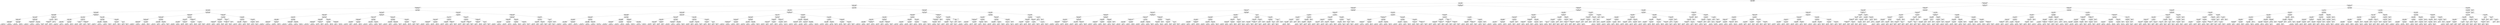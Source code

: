 digraph Tree {
0 [label="cmd_02 <= 0.5000\ngini = 0.374202523857\nsamples = 4659271", shape="box"] ;
1 [label="cmd_17 <= 0.5000\ngini = 0.34822324112\nsamples = 4335722", shape="box"] ;
0 -> 1 ;
2 [label="stay_length_0 <= 0.5000\ngini = 0.33753000897\nsamples = 4131630", shape="box"] ;
1 -> 2 ;
3 [label="complexity_ghm_1 <= 0.5000\ngini = 0.299082620717\nsamples = 2669909", shape="box"] ;
2 -> 3 ;
4 [label="cmd_23 <= 0.5000\ngini = 0.284711319926\nsamples = 1666042", shape="box"] ;
3 -> 4 ;
5 [label="type_um_07A <= 0.5000\ngini = 0.280035492433\nsamples = 1526559", shape="box"] ;
4 -> 5 ;
6 [label="type_um_36 <= 0.5000\ngini = 0.284794589839\nsamples = 1313805", shape="box"] ;
5 -> 6 ;
7 [label="type_um_71 <= 0.5000\ngini = 0.28465234126\nsamples = 1313627", shape="box"] ;
6 -> 7 ;
8 [label="stay_length_4 <= 0.5000\ngini = 0.288477297379\nsamples = 1179522", shape="box"] ;
7 -> 8 ;
9 [label="stay_length_1 <= 0.5000\ngini = 0.285060085814\nsamples = 1073862", shape="box"] ;
8 -> 9 ;
10 [label="gini = 0.2795\nsamples = 887044\nvalue = [ 738041.  149003.]", shape="box"] ;
9 -> 10 ;
11 [label="gini = 0.3104\nsamples = 186818\nvalue = [ 150930.   35888.]", shape="box"] ;
9 -> 11 ;
12 [label="type_um_61 <= 0.5000\ngini = 0.321654330088\nsamples = 105660", shape="box"] ;
8 -> 12 ;
13 [label="gini = 0.3202\nsamples = 105198\nvalue = [ 84138.  21060.]", shape="box"] ;
12 -> 13 ;
14 [label="gini = 0.4984\nsamples = 462\nvalue = [ 244.  218.]", shape="box"] ;
12 -> 14 ;
15 [label="stay_length_1 <= 0.5000\ngini = 0.249533430506\nsamples = 134105", shape="box"] ;
7 -> 15 ;
16 [label="complexity_ghm_B <= 0.5000\ngini = 0.253715315868\nsamples = 112447", shape="box"] ;
15 -> 16 ;
17 [label="gini = 0.2517\nsamples = 96782\nvalue = [ 82493.  14289.]", shape="box"] ;
16 -> 17 ;
18 [label="gini = 0.2661\nsamples = 15665\nvalue = [ 13190.   2475.]", shape="box"] ;
16 -> 18 ;
19 [label="age_70 <= 0.5000\ngini = 0.227255440417\nsamples = 21658", shape="box"] ;
15 -> 19 ;
20 [label="gini = 0.2271\nsamples = 21651\nvalue = [ 18823.   2828.]", shape="box"] ;
19 -> 20 ;
21 [label="gini = 0.4898\nsamples = 7\nvalue = [ 4.  3.]", shape="box"] ;
19 -> 21 ;
22 [label="stay_length_25 <= 0.5000\ngini = 0.0546016917056\nsamples = 178", shape="box"] ;
6 -> 22 ;
23 [label="sex <= 1.5000\ngini = 0.011428193949\nsamples = 174", shape="box"] ;
22 -> 23 ;
24 [label="stay_length_10 <= 0.5000\ngini = 0.0907029478458\nsamples = 21", shape="box"] ;
23 -> 24 ;
25 [label="gini = 0.0000\nsamples = 1\nvalue = [ 0.  1.]", shape="box"] ;
24 -> 25 ;
26 [label="gini = 0.0950\nsamples = 20\nvalue = [  1.  19.]", shape="box"] ;
24 -> 26 ;
27 [label="gini = 0.0000\nsamples = 153\nvalue = [   0.  153.]", shape="box"] ;
23 -> 27 ;
28 [label="gini = 0.0000\nsamples = 4\nvalue = [ 4.  0.]", shape="box"] ;
22 -> 28 ;
29 [label="complexity_ghm_T <= 0.5000\ngini = 0.249493881029\nsamples = 212754", shape="box"] ;
5 -> 29 ;
30 [label="dpt_07 <= 0.5000\ngini = 0.257427193651\nsamples = 128623", shape="box"] ;
29 -> 30 ;
31 [label="cmd_08 <= 0.5000\ngini = 0.257122236722\nsamples = 127865", shape="box"] ;
30 -> 31 ;
32 [label="dpt_83 <= 0.5000\ngini = 0.258192040014\nsamples = 117508", shape="box"] ;
31 -> 32 ;
33 [label="gini = 0.2578\nsamples = 116196\nvalue = [ 98536.  17660.]", shape="box"] ;
32 -> 33 ;
34 [label="gini = 0.2941\nsamples = 1312\nvalue = [ 1077.   235.]", shape="box"] ;
32 -> 34 ;
35 [label="dpt_91 <= 0.5000\ngini = 0.244819134274\nsamples = 10357", shape="box"] ;
31 -> 35 ;
36 [label="gini = 0.2433\nsamples = 10256\nvalue = [ 8802.  1454.]", shape="box"] ;
35 -> 36 ;
37 [label="gini = 0.3725\nsamples = 101\nvalue = [ 76.  25.]", shape="box"] ;
35 -> 37 ;
38 [label="cmd_06 <= 0.5000\ngini = 0.306127776888\nsamples = 758", shape="box"] ;
30 -> 38 ;
39 [label="stay_length_50 <= 0.5000\ngini = 0.32\nsamples = 670", shape="box"] ;
38 -> 39 ;
40 [label="gini = 0.3171\nsamples = 668\nvalue = [ 536.  132.]", shape="box"] ;
39 -> 40 ;
41 [label="gini = 0.0000\nsamples = 2\nvalue = [ 0.  2.]", shape="box"] ;
39 -> 41 ;
42 [label="stay_length_20 <= 0.5000\ngini = 0.183626033058\nsamples = 88", shape="box"] ;
38 -> 42 ;
43 [label="gini = 0.1172\nsamples = 80\nvalue = [ 75.   5.]", shape="box"] ;
42 -> 43 ;
44 [label="gini = 0.5000\nsamples = 8\nvalue = [ 4.  4.]", shape="box"] ;
42 -> 44 ;
45 [label="dpt_12 <= 0.5000\ngini = 0.237118339908\nsamples = 84131", shape="box"] ;
29 -> 45 ;
46 [label="cmd_16 <= 0.5000\ngini = 0.236777368078\nsamples = 83867", shape="box"] ;
45 -> 46 ;
47 [label="cmd_21 <= 0.5000\ngini = 0.23576032045\nsamples = 80283", shape="box"] ;
46 -> 47 ;
48 [label="gini = 0.2335\nsamples = 67742\nvalue = [ 58597.   9145.]", shape="box"] ;
47 -> 48 ;
49 [label="gini = 0.2476\nsamples = 12541\nvalue = [ 10726.   1815.]", shape="box"] ;
47 -> 49 ;
50 [label="dpt_45 <= 0.5000\ngini = 0.259045659279\nsamples = 3584", shape="box"] ;
46 -> 50 ;
51 [label="gini = 0.2569\nsamples = 3547\nvalue = [ 3010.   537.]", shape="box"] ;
50 -> 51 ;
52 [label="gini = 0.4178\nsamples = 37\nvalue = [ 26.  11.]", shape="box"] ;
50 -> 52 ;
53 [label="age_40 <= 0.5000\ngini = 0.334251606979\nsamples = 264", shape="box"] ;
45 -> 53 ;
54 [label="cmd_19 <= 0.5000\ngini = 0.312174817898\nsamples = 248", shape="box"] ;
53 -> 54 ;
55 [label="gini = 0.2903\nsamples = 227\nvalue = [ 187.   40.]", shape="box"] ;
54 -> 55 ;
56 [label="gini = 0.4717\nsamples = 21\nvalue = [ 13.   8.]", shape="box"] ;
54 -> 56 ;
57 [label="sex <= 1.5000\ngini = 0.5\nsamples = 16", shape="box"] ;
53 -> 57 ;
58 [label="gini = 0.4800\nsamples = 10\nvalue = [ 4.  6.]", shape="box"] ;
57 -> 58 ;
59 [label="gini = 0.4444\nsamples = 6\nvalue = [ 4.  2.]", shape="box"] ;
57 -> 59 ;
60 [label="type_um_07A <= 0.5000\ngini = 0.33260215855\nsamples = 139483", shape="box"] ;
4 -> 60 ;
61 [label="stay_length_4 <= 0.5000\ngini = 0.338900723928\nsamples = 130003", shape="box"] ;
60 -> 61 ;
62 [label="stay_length_10 <= 0.5000\ngini = 0.332594066568\nsamples = 120464", shape="box"] ;
61 -> 62 ;
63 [label="stay_length_15 <= 0.5000\ngini = 0.339075094344\nsamples = 106383", shape="box"] ;
62 -> 63 ;
64 [label="type_ghm_M <= 0.5000\ngini = 0.342645268225\nsamples = 100271", shape="box"] ;
63 -> 64 ;
65 [label="gini = 0.3238\nsamples = 38503\nvalue = [ 30680.   7823.]", shape="box"] ;
64 -> 65 ;
66 [label="gini = 0.3539\nsamples = 61768\nvalue = [ 47581.  14187.]", shape="box"] ;
64 -> 66 ;
67 [label="dpt_74 <= 0.5000\ngini = 0.274786393516\nsamples = 6112", shape="box"] ;
63 -> 67 ;
68 [label="gini = 0.2730\nsamples = 6057\nvalue = [ 5069.   988.]", shape="box"] ;
67 -> 68 ;
69 [label="gini = 0.4271\nsamples = 55\nvalue = [ 38.  17.]", shape="box"] ;
67 -> 69 ;
70 [label="age_65 <= 0.5000\ngini = 0.279494654889\nsamples = 14081", shape="box"] ;
62 -> 70 ;
71 [label="dpt_2B <= 0.5000\ngini = 0.274041534959\nsamples = 12662", shape="box"] ;
70 -> 71 ;
72 [label="gini = 0.2734\nsamples = 12640\nvalue = [ 10575.   2065.]", shape="box"] ;
71 -> 72 ;
73 [label="gini = 0.4959\nsamples = 22\nvalue = [ 12.  10.]", shape="box"] ;
71 -> 73 ;
74 [label="dpt_03 <= 0.5000\ngini = 0.325204947851\nsamples = 1419", shape="box"] ;
70 -> 74 ;
75 [label="gini = 0.3229\nsamples = 1413\nvalue = [ 1127.   286.]", shape="box"] ;
74 -> 75 ;
76 [label="gini = 0.4444\nsamples = 6\nvalue = [ 2.  4.]", shape="box"] ;
74 -> 76 ;
77 [label="dpt_22 <= 0.5000\ngini = 0.408124751264\nsamples = 9539", shape="box"] ;
61 -> 77 ;
78 [label="dpt_67 <= 0.5000\ngini = 0.405120173738\nsamples = 9412", shape="box"] ;
77 -> 78 ;
79 [label="dpt_97 <= 0.5000\ngini = 0.401299025679\nsamples = 9192", shape="box"] ;
78 -> 79 ;
80 [label="gini = 0.3949\nsamples = 8639\nvalue = [ 6300.  2339.]", shape="box"] ;
79 -> 80 ;
81 [label="gini = 0.4753\nsamples = 553\nvalue = [ 338.  215.]", shape="box"] ;
79 -> 81 ;
82 [label="type_um_40 <= 0.5000\ngini = 0.497355371901\nsamples = 220", shape="box"] ;
78 -> 82 ;
83 [label="gini = 0.5000\nsamples = 195\nvalue = [ 98.  97.]", shape="box"] ;
82 -> 83 ;
84 [label="gini = 0.3200\nsamples = 25\nvalue = [ 20.   5.]", shape="box"] ;
82 -> 84 ;
85 [label="complexity_ghm_2 <= 0.5000\ngini = 0.496248992498\nsamples = 127", shape="box"] ;
77 -> 85 ;
86 [label="age_75 <= 0.5000\ngini = 0.481440956148\nsamples = 109", shape="box"] ;
85 -> 86 ;
87 [label="gini = 0.4304\nsamples = 67\nvalue = [ 21.  46.]", shape="box"] ;
86 -> 87 ;
88 [label="gini = 0.4955\nsamples = 42\nvalue = [ 23.  19.]", shape="box"] ;
86 -> 88 ;
89 [label="sex <= 1.5000\ngini = 0.345679012346\nsamples = 18", shape="box"] ;
85 -> 89 ;
90 [label="gini = 0.4938\nsamples = 9\nvalue = [ 5.  4.]", shape="box"] ;
89 -> 90 ;
91 [label="gini = 0.0000\nsamples = 9\nvalue = [ 9.  0.]", shape="box"] ;
89 -> 91 ;
92 [label="stay_length_1 <= 0.5000\ngini = 0.234042599121\nsamples = 9480", shape="box"] ;
60 -> 92 ;
93 [label="dpt_47 <= 0.5000\ngini = 0.264461539759\nsamples = 3099", shape="box"] ;
92 -> 93 ;
94 [label="stay_length_4 <= 0.5000\ngini = 0.262795285171\nsamples = 3091", shape="box"] ;
93 -> 94 ;
95 [label="stay_length_10 <= 0.5000\ngini = 0.254630792467\nsamples = 2845", shape="box"] ;
94 -> 95 ;
96 [label="gini = 0.2403\nsamples = 2069\nvalue = [ 1780.   289.]", shape="box"] ;
95 -> 96 ;
97 [label="gini = 0.2908\nsamples = 776\nvalue = [ 639.  137.]", shape="box"] ;
95 -> 97 ;
98 [label="dpt_97 <= 0.5000\ngini = 0.347180910833\nsamples = 246", shape="box"] ;
94 -> 98 ;
99 [label="gini = 0.3319\nsamples = 238\nvalue = [ 188.   50.]", shape="box"] ;
98 -> 99 ;
100 [label="gini = 0.4688\nsamples = 8\nvalue = [ 3.  5.]", shape="box"] ;
98 -> 100 ;
101 [label="stay_length_15 <= 0.5000\ngini = 0.46875\nsamples = 8", shape="box"] ;
93 -> 101 ;
102 [label="complexity_ghm_Z <= 0.5000\ngini = 0.408163265306\nsamples = 7", shape="box"] ;
101 -> 102 ;
103 [label="gini = 0.4444\nsamples = 3\nvalue = [ 2.  1.]", shape="box"] ;
102 -> 103 ;
104 [label="gini = 0.0000\nsamples = 4\nvalue = [ 0.  4.]", shape="box"] ;
102 -> 104 ;
105 [label="gini = 0.0000\nsamples = 1\nvalue = [ 1.  0.]", shape="box"] ;
101 -> 105 ;
106 [label="dpt_56 <= 0.5000\ngini = 0.218603060267\nsamples = 6381", shape="box"] ;
92 -> 106 ;
107 [label="dpt_28 <= 0.5000\ngini = 0.216427475318\nsamples = 6310", shape="box"] ;
106 -> 107 ;
108 [label="dpt_03 <= 0.5000\ngini = 0.214723393811\nsamples = 6262", shape="box"] ;
107 -> 108 ;
109 [label="gini = 0.2133\nsamples = 6228\nvalue = [ 5472.   756.]", shape="box"] ;
108 -> 109 ;
110 [label="gini = 0.4152\nsamples = 34\nvalue = [ 24.  10.]", shape="box"] ;
108 -> 110 ;
111 [label="age_65 <= 0.5000\ngini = 0.394965277778\nsamples = 48", shape="box"] ;
107 -> 111 ;
112 [label="gini = 0.3569\nsamples = 43\nvalue = [ 33.  10.]", shape="box"] ;
111 -> 112 ;
113 [label="gini = 0.4800\nsamples = 5\nvalue = [ 2.  3.]", shape="box"] ;
111 -> 113 ;
114 [label="age_60 <= 0.5000\ngini = 0.378496330093\nsamples = 71", shape="box"] ;
106 -> 114 ;
115 [label="age_40 <= 0.5000\ngini = 0.389273356401\nsamples = 68", shape="box"] ;
114 -> 115 ;
116 [label="gini = 0.4005\nsamples = 65\nvalue = [ 47.  18.]", shape="box"] ;
115 -> 116 ;
117 [label="gini = 0.0000\nsamples = 3\nvalue = [ 3.  0.]", shape="box"] ;
115 -> 117 ;
118 [label="gini = 0.0000\nsamples = 3\nvalue = [ 3.  0.]", shape="box"] ;
114 -> 118 ;
119 [label="cmd_23 <= 0.5000\ngini = 0.321838077403\nsamples = 1003867", shape="box"] ;
3 -> 119 ;
120 [label="type_um_07A <= 0.5000\ngini = 0.315755415764\nsamples = 968906", shape="box"] ;
119 -> 120 ;
121 [label="type_ghm_M <= 0.5000\ngini = 0.322870418507\nsamples = 876905", shape="box"] ;
120 -> 121 ;
122 [label="private <= 0.5000\ngini = 0.335797387327\nsamples = 476121", shape="box"] ;
121 -> 122 ;
123 [label="cmd_09 <= 0.5000\ngini = 0.324033706952\nsamples = 262508", shape="box"] ;
122 -> 123 ;
124 [label="type_ghm_C <= 0.5000\ngini = 0.320084734719\nsamples = 237891", shape="box"] ;
123 -> 124 ;
125 [label="gini = 0.3392\nsamples = 67598\nvalue = [ 52968.  14630.]", shape="box"] ;
124 -> 125 ;
126 [label="gini = 0.3122\nsamples = 170293\nvalue = [ 137328.   32965.]", shape="box"] ;
124 -> 126 ;
127 [label="type_um_20 <= 0.5000\ngini = 0.359937484741\nsamples = 24617", shape="box"] ;
123 -> 127 ;
128 [label="gini = 0.3589\nsamples = 24489\nvalue = [ 18748.   5741.]", shape="box"] ;
127 -> 128 ;
129 [label="gini = 0.4852\nsamples = 128\nvalue = [ 75.  53.]", shape="box"] ;
127 -> 129 ;
130 [label="dpt_75 <= 0.5000\ngini = 0.34969640896\nsamples = 213613", shape="box"] ;
122 -> 130 ;
131 [label="stay_length_10 <= 0.5000\ngini = 0.347256953693\nsamples = 206022", shape="box"] ;
130 -> 131 ;
132 [label="gini = 0.3516\nsamples = 180057\nvalue = [ 139073.   40984.]", shape="box"] ;
131 -> 132 ;
133 [label="gini = 0.3153\nsamples = 25965\nvalue = [ 20873.   5092.]", shape="box"] ;
131 -> 133 ;
134 [label="cmd_06 <= 0.5000\ngini = 0.408405068084\nsamples = 7591", shape="box"] ;
130 -> 134 ;
135 [label="gini = 0.4133\nsamples = 7148\nvalue = [ 5062.  2086.]", shape="box"] ;
134 -> 135 ;
136 [label="gini = 0.3101\nsamples = 443\nvalue = [ 358.   85.]", shape="box"] ;
134 -> 136 ;
137 [label="type_um_61 <= 0.5000\ngini = 0.306877025449\nsamples = 400784", shape="box"] ;
121 -> 137 ;
138 [label="type_um_36 <= 0.5000\ngini = 0.305252001701\nsamples = 398570", shape="box"] ;
137 -> 138 ;
139 [label="stay_length_10 <= 0.5000\ngini = 0.304934283812\nsamples = 398439", shape="box"] ;
138 -> 139 ;
140 [label="gini = 0.3104\nsamples = 343162\nvalue = [ 277241.   65921.]", shape="box"] ;
139 -> 140 ;
141 [label="gini = 0.2693\nsamples = 55277\nvalue = [ 46412.   8865.]", shape="box"] ;
139 -> 141 ;
142 [label="stay_length_25 <= 0.5000\ngini = 0.0734222947381\nsamples = 131", shape="box"] ;
138 -> 142 ;
143 [label="gini = 0.0000\nsamples = 126\nvalue = [   0.  126.]", shape="box"] ;
142 -> 143 ;
144 [label="gini = 0.0000\nsamples = 5\nvalue = [ 5.  0.]", shape="box"] ;
142 -> 144 ;
145 [label="dpt_31 <= 0.5000\ngini = 0.488484220886\nsamples = 2214", shape="box"] ;
137 -> 145 ;
146 [label="dpt_53 <= 0.5000\ngini = 0.464563658294\nsamples = 1788", shape="box"] ;
145 -> 146 ;
147 [label="gini = 0.4476\nsamples = 1686\nvalue = [ 1116.   570.]", shape="box"] ;
146 -> 147 ;
148 [label="gini = 0.2645\nsamples = 102\nvalue = [ 16.  86.]", shape="box"] ;
146 -> 148 ;
149 [label="stay_length_1 <= 0.5000\ngini = 0.44599836893\nsamples = 426", shape="box"] ;
145 -> 149 ;
150 [label="gini = 0.4777\nsamples = 71\nvalue = [ 43.  28.]", shape="box"] ;
149 -> 150 ;
151 [label="gini = 0.4047\nsamples = 355\nvalue = [ 100.  255.]", shape="box"] ;
149 -> 151 ;
152 [label="stay_length_1 <= 0.5000\ngini = 0.240907361626\nsamples = 92001", shape="box"] ;
120 -> 152 ;
153 [label="stay_length_2 <= 0.5000\ngini = 0.248727790356\nsamples = 47194", shape="box"] ;
152 -> 153 ;
154 [label="stay_length_5 <= 0.5000\ngini = 0.255493404366\nsamples = 28360", shape="box"] ;
153 -> 154 ;
155 [label="cmd_25 <= 0.5000\ngini = 0.258462652579\nsamples = 24475", shape="box"] ;
154 -> 155 ;
156 [label="gini = 0.2584\nsamples = 24473\nvalue = [ 20743.   3730.]", shape="box"] ;
155 -> 156 ;
157 [label="gini = 0.0000\nsamples = 2\nvalue = [ 0.  2.]", shape="box"] ;
155 -> 157 ;
158 [label="age_20 <= 0.5000\ngini = 0.236370424479\nsamples = 3885", shape="box"] ;
154 -> 158 ;
159 [label="gini = 0.2303\nsamples = 3758\nvalue = [ 3259.   499.]", shape="box"] ;
158 -> 159 ;
160 [label="gini = 0.3846\nsamples = 127\nvalue = [ 94.  33.]", shape="box"] ;
158 -> 160 ;
161 [label="cmd_16 <= 0.5000\ngini = 0.23836602344\nsamples = 18834", shape="box"] ;
153 -> 161 ;
162 [label="age_65 <= 0.5000\ngini = 0.235474236634\nsamples = 17855", shape="box"] ;
161 -> 162 ;
163 [label="gini = 0.2322\nsamples = 16443\nvalue = [ 14238.   2205.]", shape="box"] ;
162 -> 163 ;
164 [label="gini = 0.2718\nsamples = 1412\nvalue = [ 1183.   229.]", shape="box"] ;
162 -> 164 ;
165 [label="dpt_71 <= 0.5000\ngini = 0.288318216771\nsamples = 979", shape="box"] ;
161 -> 165 ;
166 [label="gini = 0.2850\nsamples = 976\nvalue = [ 808.  168.]", shape="box"] ;
165 -> 166 ;
167 [label="gini = 0.0000\nsamples = 3\nvalue = [ 0.  3.]", shape="box"] ;
165 -> 167 ;
168 [label="type_ghm_C <= 0.5000\ngini = 0.232540728167\nsamples = 44807", shape="box"] ;
152 -> 168 ;
169 [label="cmd_20 <= 0.5000\ngini = 0.231086435048\nsamples = 43588", shape="box"] ;
168 -> 169 ;
170 [label="dpt_53 <= 0.5000\ngini = 0.223364622364\nsamples = 21001", shape="box"] ;
169 -> 170 ;
171 [label="gini = 0.2228\nsamples = 20924\nvalue = [ 18252.   2672.]", shape="box"] ;
170 -> 171 ;
172 [label="gini = 0.3582\nsamples = 77\nvalue = [ 59.  18.]", shape="box"] ;
170 -> 172 ;
173 [label="type_um_28 <= 0.5000\ngini = 0.238167983508\nsamples = 22587", shape="box"] ;
169 -> 173 ;
174 [label="gini = 0.2381\nsamples = 22584\nvalue = [ 19465.   3119.]", shape="box"] ;
173 -> 174 ;
175 [label="gini = 0.4444\nsamples = 3\nvalue = [ 1.  2.]", shape="box"] ;
173 -> 175 ;
176 [label="dpt_80 <= 0.5000\ngini = 0.281950872197\nsamples = 1219", shape="box"] ;
168 -> 176 ;
177 [label="cmd_09 <= 0.5000\ngini = 0.279420819997\nsamples = 1215", shape="box"] ;
176 -> 177 ;
178 [label="gini = 0.2950\nsamples = 1023\nvalue = [ 839.  184.]", shape="box"] ;
177 -> 178 ;
179 [label="gini = 0.1866\nsamples = 192\nvalue = [ 172.   20.]", shape="box"] ;
177 -> 179 ;
180 [label="cmd_07 <= 0.5000\ngini = 0.375\nsamples = 4", shape="box"] ;
176 -> 180 ;
181 [label="gini = 0.0000\nsamples = 3\nvalue = [ 0.  3.]", shape="box"] ;
180 -> 181 ;
182 [label="gini = 0.0000\nsamples = 1\nvalue = [ 1.  0.]", shape="box"] ;
180 -> 182 ;
183 [label="type_um_29 <= 0.5000\ngini = 0.449788472164\nsamples = 34961", shape="box"] ;
119 -> 183 ;
184 [label="dpt_54 <= 0.5000\ngini = 0.385587497692\nsamples = 8178", shape="box"] ;
183 -> 184 ;
185 [label="dpt_31 <= 0.5000\ngini = 0.377773971432\nsamples = 7797", shape="box"] ;
184 -> 185 ;
186 [label="type_um_28 <= 0.5000\ngini = 0.370344649639\nsamples = 7425", shape="box"] ;
185 -> 186 ;
187 [label="stay_length_10 <= 0.5000\ngini = 0.354040896549\nsamples = 6043", shape="box"] ;
186 -> 187 ;
188 [label="gini = 0.3594\nsamples = 5667\nvalue = [ 4336.  1331.]", shape="box"] ;
187 -> 188 ;
189 [label="gini = 0.2609\nsamples = 376\nvalue = [ 318.   58.]", shape="box"] ;
187 -> 189 ;
190 [label="age_0 <= 0.5000\ngini = 0.430296702905\nsamples = 1382", shape="box"] ;
186 -> 190 ;
191 [label="gini = 0.4619\nsamples = 1022\nvalue = [ 652.  370.]", shape="box"] ;
190 -> 191 ;
192 [label="gini = 0.2887\nsamples = 360\nvalue = [ 297.   63.]", shape="box"] ;
190 -> 192 ;
193 [label="age_15 <= 0.5000\ngini = 0.480214475662\nsamples = 372", shape="box"] ;
185 -> 193 ;
194 [label="private <= 0.5000\ngini = 0.486522610826\nsamples = 335", shape="box"] ;
193 -> 194 ;
195 [label="gini = 0.4956\nsamples = 245\nvalue = [ 134.  111.]", shape="box"] ;
194 -> 195 ;
196 [label="gini = 0.4368\nsamples = 90\nvalue = [ 61.  29.]", shape="box"] ;
194 -> 196 ;
197 [label="stay_length_3 <= 0.5000\ngini = 0.36815193572\nsamples = 37", shape="box"] ;
193 -> 197 ;
198 [label="gini = 0.2854\nsamples = 29\nvalue = [ 24.   5.]", shape="box"] ;
197 -> 198 ;
199 [label="gini = 0.5000\nsamples = 8\nvalue = [ 4.  4.]", shape="box"] ;
197 -> 199 ;
200 [label="type_um_17 <= 0.5000\ngini = 0.488808977618\nsamples = 381", shape="box"] ;
184 -> 200 ;
201 [label="age_65 <= 0.5000\ngini = 0.446229244866\nsamples = 247", shape="box"] ;
200 -> 201 ;
202 [label="type_um_41 <= 0.5000\ngini = 0.437716262976\nsamples = 238", shape="box"] ;
201 -> 202 ;
203 [label="gini = 0.4464\nsamples = 229\nvalue = [ 152.   77.]", shape="box"] ;
202 -> 203 ;
204 [label="gini = 0.0000\nsamples = 9\nvalue = [ 9.  0.]", shape="box"] ;
202 -> 204 ;
205 [label="stay_length_3 <= 0.5000\ngini = 0.444444444444\nsamples = 9", shape="box"] ;
201 -> 205 ;
206 [label="gini = 0.4688\nsamples = 8\nvalue = [ 3.  5.]", shape="box"] ;
205 -> 206 ;
207 [label="gini = 0.0000\nsamples = 1\nvalue = [ 0.  1.]", shape="box"] ;
205 -> 207 ;
208 [label="stay_length_4 <= 0.5000\ngini = 0.48396079305\nsamples = 134", shape="box"] ;
200 -> 208 ;
209 [label="stay_length_2 <= 0.5000\ngini = 0.4969242599\nsamples = 102", shape="box"] ;
208 -> 209 ;
210 [label="gini = 0.4854\nsamples = 41\nvalue = [ 24.  17.]", shape="box"] ;
209 -> 210 ;
211 [label="gini = 0.4698\nsamples = 61\nvalue = [ 23.  38.]", shape="box"] ;
209 -> 211 ;
212 [label="age_40 <= 0.5000\ngini = 0.375\nsamples = 32", shape="box"] ;
208 -> 212 ;
213 [label="gini = 0.3496\nsamples = 31\nvalue = [  7.  24.]", shape="box"] ;
212 -> 213 ;
214 [label="gini = 0.0000\nsamples = 1\nvalue = [ 1.  0.]", shape="box"] ;
212 -> 214 ;
215 [label="stay_length_10 <= 0.5000\ngini = 0.464196426865\nsamples = 26783", shape="box"] ;
183 -> 215 ;
216 [label="stay_length_1 <= 0.5000\ngini = 0.468132028611\nsamples = 25612", shape="box"] ;
215 -> 216 ;
217 [label="stay_length_4 <= 0.5000\ngini = 0.457991058954\nsamples = 17512", shape="box"] ;
216 -> 217 ;
218 [label="age_75 <= 0.5000\ngini = 0.44511234544\nsamples = 13932", shape="box"] ;
217 -> 218 ;
219 [label="gini = 0.4584\nsamples = 9075\nvalue = [ 5846.  3229.]", shape="box"] ;
218 -> 219 ;
220 [label="gini = 0.4153\nsamples = 4857\nvalue = [ 3428.  1429.]", shape="box"] ;
218 -> 220 ;
221 [label="dpt_75 <= 0.5000\ngini = 0.491744951781\nsamples = 3580", shape="box"] ;
217 -> 221 ;
222 [label="gini = 0.4833\nsamples = 3116\nvalue = [ 1843.  1273.]", shape="box"] ;
221 -> 222 ;
223 [label="gini = 0.4719\nsamples = 464\nvalue = [ 177.  287.]", shape="box"] ;
221 -> 223 ;
224 [label="dpt_42 <= 0.5000\ngini = 0.48527587258\nsamples = 8100", shape="box"] ;
216 -> 224 ;
225 [label="dpt_55 <= 0.5000\ngini = 0.483698891072\nsamples = 7881", shape="box"] ;
224 -> 225 ;
226 [label="gini = 0.4844\nsamples = 7835\nvalue = [ 4609.  3226.]", shape="box"] ;
225 -> 226 ;
227 [label="gini = 0.1219\nsamples = 46\nvalue = [ 43.   3.]", shape="box"] ;
225 -> 227 ;
228 [label="age_45 <= 0.5000\ngini = 0.488647025708\nsamples = 219", shape="box"] ;
224 -> 228 ;
229 [label="gini = 0.4831\nsamples = 201\nvalue = [  82.  119.]", shape="box"] ;
228 -> 229 ;
230 [label="gini = 0.4753\nsamples = 18\nvalue = [ 11.   7.]", shape="box"] ;
228 -> 230 ;
231 [label="dpt_88 <= 0.5000\ngini = 0.320818878665\nsamples = 1171", shape="box"] ;
215 -> 231 ;
232 [label="dpt_31 <= 0.5000\ngini = 0.317718916761\nsamples = 1161", shape="box"] ;
231 -> 232 ;
233 [label="dpt_66 <= 0.5000\ngini = 0.312034446895\nsamples = 1127", shape="box"] ;
232 -> 233 ;
234 [label="gini = 0.3098\nsamples = 1122\nvalue = [ 907.  215.]", shape="box"] ;
233 -> 234 ;
235 [label="gini = 0.4800\nsamples = 5\nvalue = [ 2.  3.]", shape="box"] ;
233 -> 235 ;
236 [label="private <= 0.5000\ngini = 0.456747404844\nsamples = 34", shape="box"] ;
232 -> 236 ;
237 [label="gini = 0.3403\nsamples = 23\nvalue = [ 18.   5.]", shape="box"] ;
236 -> 237 ;
238 [label="gini = 0.4628\nsamples = 11\nvalue = [ 4.  7.]", shape="box"] ;
236 -> 238 ;
239 [label="age_75 <= 0.5000\ngini = 0.5\nsamples = 10", shape="box"] ;
231 -> 239 ;
240 [label="age_60 <= 0.5000\ngini = 0.408163265306\nsamples = 7", shape="box"] ;
239 -> 240 ;
241 [label="gini = 0.0000\nsamples = 4\nvalue = [ 4.  0.]", shape="box"] ;
240 -> 241 ;
242 [label="gini = 0.4444\nsamples = 3\nvalue = [ 1.  2.]", shape="box"] ;
240 -> 242 ;
243 [label="gini = 0.0000\nsamples = 3\nvalue = [ 0.  3.]", shape="box"] ;
239 -> 243 ;
244 [label="cmd_01 <= 0.5000\ngini = 0.397225789909\nsamples = 1461721", shape="box"] ;
2 -> 244 ;
245 [label="cmd_23 <= 0.5000\ngini = 0.381775342211\nsamples = 1317119", shape="box"] ;
244 -> 245 ;
246 [label="type_um_07A <= 0.5000\ngini = 0.365199494601\nsamples = 1143664", shape="box"] ;
245 -> 246 ;
247 [label="type_ghm_M <= 0.5000\ngini = 0.373583458403\nsamples = 1068457", shape="box"] ;
246 -> 247 ;
248 [label="type_ghm_C <= 0.5000\ngini = 0.348818757872\nsamples = 626657", shape="box"] ;
247 -> 248 ;
249 [label="cmd_11 <= 0.5000\ngini = 0.330993303147\nsamples = 445784", shape="box"] ;
248 -> 249 ;
250 [label="dpt_27 <= 0.5000\ngini = 0.324375889927\nsamples = 419023", shape="box"] ;
249 -> 250 ;
251 [label="gini = 0.3223\nsamples = 416460\nvalue = [ 332356.   84104.]", shape="box"] ;
250 -> 251 ;
252 [label="gini = 0.4994\nsamples = 2563\nvalue = [ 1325.  1238.]", shape="box"] ;
250 -> 252 ;
253 [label="type_um_53 <= 0.5000\ngini = 0.418035997182\nsamples = 26761", shape="box"] ;
249 -> 253 ;
254 [label="gini = 0.1933\nsamples = 7271\nvalue = [ 6483.   788.]", shape="box"] ;
253 -> 254 ;
255 [label="gini = 0.4652\nsamples = 19490\nvalue = [ 12315.   7175.]", shape="box"] ;
253 -> 255 ;
256 [label="cmd_13 <= 0.5000\ngini = 0.38851157134\nsamples = 180873", shape="box"] ;
248 -> 256 ;
257 [label="cmd_05 <= 0.5000\ngini = 0.400208839471\nsamples = 153398", shape="box"] ;
256 -> 257 ;
258 [label="gini = 0.3938\nsamples = 140186\nvalue = [ 102397.   37789.]", shape="box"] ;
257 -> 258 ;
259 [label="gini = 0.4559\nsamples = 13212\nvalue = [ 8567.  4645.]", shape="box"] ;
257 -> 259 ;
260 [label="type_um_53 <= 0.5000\ngini = 0.31129299214\nsamples = 27475", shape="box"] ;
256 -> 260 ;
261 [label="gini = 0.2936\nsamples = 12639\nvalue = [ 10380.   2259.]", shape="box"] ;
260 -> 261 ;
262 [label="gini = 0.3258\nsamples = 14836\nvalue = [ 11797.   3039.]", shape="box"] ;
260 -> 262 ;
263 [label="cmd_07 <= 0.5000\ngini = 0.404913310686\nsamples = 441800", shape="box"] ;
247 -> 263 ;
264 [label="dpt_33 <= 0.5000\ngini = 0.396253626408\nsamples = 385883", shape="box"] ;
263 -> 264 ;
265 [label="type_um_28 <= 0.5000\ngini = 0.390736646199\nsamples = 363877", shape="box"] ;
264 -> 265 ;
266 [label="gini = 0.3830\nsamples = 326398\nvalue = [ 242143.   84255.]", shape="box"] ;
265 -> 266 ;
267 [label="gini = 0.4469\nsamples = 37479\nvalue = [ 24846.  12633.]", shape="box"] ;
265 -> 267 ;
268 [label="cmd_10 <= 0.5000\ngini = 0.466759584022\nsamples = 22006", shape="box"] ;
264 -> 268 ;
269 [label="gini = 0.4275\nsamples = 17944\nvalue = [ 12389.   5555.]", shape="box"] ;
268 -> 269 ;
270 [label="gini = 0.4592\nsamples = 4062\nvalue = [ 1451.  2611.]", shape="box"] ;
268 -> 270 ;
271 [label="type_um_29 <= 0.5000\ngini = 0.454386841137\nsamples = 55917", shape="box"] ;
263 -> 271 ;
272 [label="type_um_43 <= 0.5000\ngini = 0.404075900761\nsamples = 11267", shape="box"] ;
271 -> 272 ;
273 [label="gini = 0.3931\nsamples = 9489\nvalue = [ 6938.  2551.]", shape="box"] ;
272 -> 273 ;
274 [label="gini = 0.4525\nsamples = 1778\nvalue = [ 1163.   615.]", shape="box"] ;
272 -> 274 ;
275 [label="dpt_59 <= 0.5000\ngini = 0.464161189995\nsamples = 44650", shape="box"] ;
271 -> 275 ;
276 [label="gini = 0.4602\nsamples = 42146\nvalue = [ 27017.  15129.]", shape="box"] ;
275 -> 276 ;
277 [label="gini = 0.4997\nsamples = 2504\nvalue = [ 1285.  1219.]", shape="box"] ;
275 -> 277 ;
278 [label="type_ghm_C <= 0.5000\ngini = 0.21701461358\nsamples = 75207", shape="box"] ;
246 -> 278 ;
279 [label="type_ghm_M <= 0.5000\ngini = 0.215429074377\nsamples = 73954", shape="box"] ;
278 -> 279 ;
280 [label="dpt_30 <= 0.5000\ngini = 0.235787253399\nsamples = 8723", shape="box"] ;
279 -> 280 ;
281 [label="type_um_72 <= 0.5000\ngini = 0.234782480902\nsamples = 8679", shape="box"] ;
280 -> 281 ;
282 [label="gini = 0.2346\nsamples = 8678\nvalue = [ 7500.  1178.]", shape="box"] ;
281 -> 282 ;
283 [label="gini = 0.0000\nsamples = 1\nvalue = [ 0.  1.]", shape="box"] ;
281 -> 283 ;
284 [label="cmd_09 <= 0.5000\ngini = 0.396694214876\nsamples = 44", shape="box"] ;
280 -> 284 ;
285 [label="gini = 0.3807\nsamples = 43\nvalue = [ 32.  11.]", shape="box"] ;
284 -> 285 ;
286 [label="gini = 0.0000\nsamples = 1\nvalue = [ 0.  1.]", shape="box"] ;
284 -> 286 ;
287 [label="cmd_19 <= 0.5000\ngini = 0.212649413239\nsamples = 65231", shape="box"] ;
279 -> 287 ;
288 [label="next_emergency <= 0.5000\ngini = 0.210892057077\nsamples = 60235", shape="box"] ;
287 -> 288 ;
289 [label="gini = 0.2118\nsamples = 58889\nvalue = [ 51799.   7090.]", shape="box"] ;
288 -> 289 ;
290 [label="gini = 0.1697\nsamples = 1346\nvalue = [ 1220.   126.]", shape="box"] ;
288 -> 290 ;
291 [label="dpt_63 <= 0.5000\ngini = 0.233415555503\nsamples = 4996", shape="box"] ;
287 -> 291 ;
292 [label="gini = 0.2309\nsamples = 4949\nvalue = [ 4290.   659.]", shape="box"] ;
291 -> 292 ;
293 [label="gini = 0.4346\nsamples = 47\nvalue = [ 32.  15.]", shape="box"] ;
291 -> 293 ;
294 [label="dpt_64 <= 0.5000\ngini = 0.302749856848\nsamples = 1253", shape="box"] ;
278 -> 294 ;
295 [label="cmd_08 <= 0.5000\ngini = 0.292321548593\nsamples = 1187", shape="box"] ;
294 -> 295 ;
296 [label="dpt_75 <= 0.5000\ngini = 0.243345617689\nsamples = 395", shape="box"] ;
295 -> 296 ;
297 [label="gini = 0.2336\nsamples = 385\nvalue = [ 333.   52.]", shape="box"] ;
296 -> 297 ;
298 [label="gini = 0.4800\nsamples = 10\nvalue = [ 6.  4.]", shape="box"] ;
296 -> 298 ;
299 [label="dpt_21 <= 0.5000\ngini = 0.314811626365\nsamples = 792", shape="box"] ;
295 -> 299 ;
300 [label="gini = 0.3123\nsamples = 790\nvalue = [ 637.  153.]", shape="box"] ;
299 -> 300 ;
301 [label="gini = 0.0000\nsamples = 2\nvalue = [ 0.  2.]", shape="box"] ;
299 -> 301 ;
302 [label="age_35 <= 0.5000\ngini = 0.444444444444\nsamples = 66", shape="box"] ;
294 -> 302 ;
303 [label="age_30 <= 0.5000\ngini = 0.425078043704\nsamples = 62", shape="box"] ;
302 -> 303 ;
304 [label="gini = 0.3922\nsamples = 56\nvalue = [ 41.  15.]", shape="box"] ;
303 -> 304 ;
305 [label="gini = 0.4444\nsamples = 6\nvalue = [ 2.  4.]", shape="box"] ;
303 -> 305 ;
306 [label="sex <= 1.5000\ngini = 0.375\nsamples = 4", shape="box"] ;
302 -> 306 ;
307 [label="gini = 0.0000\nsamples = 2\nvalue = [ 0.  2.]", shape="box"] ;
306 -> 307 ;
308 [label="gini = 0.5000\nsamples = 2\nvalue = [ 1.  1.]", shape="box"] ;
306 -> 308 ;
309 [label="complexity_ghm_Z <= 0.5000\ngini = 0.463854222604\nsamples = 173455", shape="box"] ;
245 -> 309 ;
310 [label="dpt_02 <= 0.5000\ngini = 0.427617776741\nsamples = 121778", shape="box"] ;
309 -> 310 ;
311 [label="type_ghm_K <= 0.5000\ngini = 0.420396138375\nsamples = 119406", shape="box"] ;
310 -> 311 ;
312 [label="type_um_07A <= 0.5000\ngini = 0.435323280517\nsamples = 97604", shape="box"] ;
311 -> 312 ;
313 [label="complexity_ghm_1 <= 0.5000\ngini = 0.440491024552\nsamples = 93968", shape="box"] ;
312 -> 313 ;
314 [label="gini = 0.4370\nsamples = 91296\nvalue = [ 61857.  29439.]", shape="box"] ;
313 -> 314 ;
315 [label="gini = 0.5000\nsamples = 2672\nvalue = [ 1336.  1336.]", shape="box"] ;
313 -> 315 ;
316 [label="dpt_80 <= 0.5000\ngini = 0.227143520183\nsamples = 3636", shape="box"] ;
312 -> 316 ;
317 [label="gini = 0.2247\nsamples = 3605\nvalue = [ 3140.   465.]", shape="box"] ;
316 -> 317 ;
318 [label="gini = 0.4370\nsamples = 31\nvalue = [ 21.  10.]", shape="box"] ;
316 -> 318 ;
319 [label="type_um_29 <= 0.5000\ngini = 0.334585945558\nsamples = 21802", shape="box"] ;
311 -> 319 ;
320 [label="age_5 <= 0.5000\ngini = 0.31560521003\nsamples = 12197", shape="box"] ;
319 -> 320 ;
321 [label="gini = 0.3086\nsamples = 11586\nvalue = [ 9377.  2209.]", shape="box"] ;
320 -> 321 ;
322 [label="gini = 0.4235\nsamples = 611\nvalue = [ 425.  186.]", shape="box"] ;
320 -> 322 ;
323 [label="dpt_79 <= 0.5000\ngini = 0.357203423841\nsamples = 9605", shape="box"] ;
319 -> 323 ;
324 [label="gini = 0.3556\nsamples = 9567\nvalue = [ 7354.  2213.]", shape="box"] ;
323 -> 324 ;
325 [label="gini = 0.4778\nsamples = 38\nvalue = [ 15.  23.]", shape="box"] ;
323 -> 325 ;
326 [label="type_um_27 <= 0.5000\ngini = 0.347495300712\nsamples = 2372", shape="box"] ;
310 -> 326 ;
327 [label="type_um_28 <= 0.5000\ngini = 0.39862790173\nsamples = 553", shape="box"] ;
326 -> 327 ;
328 [label="type_um_07A <= 0.5000\ngini = 0.351730222527\nsamples = 505", shape="box"] ;
327 -> 328 ;
329 [label="gini = 0.3762\nsamples = 430\nvalue = [ 322.  108.]", shape="box"] ;
328 -> 329 ;
330 [label="gini = 0.1692\nsamples = 75\nvalue = [ 68.   7.]", shape="box"] ;
328 -> 330 ;
331 [label="age_10 <= 0.5000\ngini = 0.353298611111\nsamples = 48", shape="box"] ;
327 -> 331 ;
332 [label="gini = 0.4512\nsamples = 32\nvalue = [ 11.  21.]", shape="box"] ;
331 -> 332 ;
333 [label="gini = 0.0000\nsamples = 16\nvalue = [  0.  16.]", shape="box"] ;
331 -> 333 ;
334 [label="next_emergency <= 0.5000\ngini = 0.132720374787\nsamples = 1819", shape="box"] ;
326 -> 334 ;
335 [label="age_70 <= 0.5000\ngini = 0.130966360936\nsamples = 1817", shape="box"] ;
334 -> 335 ;
336 [label="gini = 0.1254\nsamples = 1622\nvalue = [  109.  1513.]", shape="box"] ;
335 -> 336 ;
337 [label="gini = 0.1759\nsamples = 195\nvalue = [  19.  176.]", shape="box"] ;
335 -> 337 ;
338 [label="gini = 0.0000\nsamples = 2\nvalue = [ 2.  0.]", shape="box"] ;
334 -> 338 ;
339 [label="private <= 0.5000\ngini = 0.499982810602\nsamples = 51677", shape="box"] ;
309 -> 339 ;
340 [label="type_ghm_M <= 0.5000\ngini = 0.498255353389\nsamples = 45302", shape="box"] ;
339 -> 340 ;
341 [label="dpt_06 <= 0.5000\ngini = 0.282332467966\nsamples = 1893", shape="box"] ;
340 -> 341 ;
342 [label="type_um_43 <= 0.5000\ngini = 0.280007319969\nsamples = 1889", shape="box"] ;
341 -> 342 ;
343 [label="gini = 0.2757\nsamples = 1865\nvalue = [ 1557.   308.]", shape="box"] ;
342 -> 343 ;
344 [label="gini = 0.4861\nsamples = 24\nvalue = [ 14.  10.]", shape="box"] ;
342 -> 344 ;
345 [label="gini = 0.0000\nsamples = 4\nvalue = [ 0.  4.]", shape="box"] ;
341 -> 345 ;
346 [label="type_um_29 <= 0.5000\ngini = 0.499459670862\nsamples = 43409", shape="box"] ;
340 -> 346 ;
347 [label="type_um_21 <= 0.5000\ngini = 0.498405274637\nsamples = 18787", shape="box"] ;
346 -> 347 ;
348 [label="gini = 0.4980\nsamples = 18662\nvalue = [ 8738.  9924.]", shape="box"] ;
347 -> 348 ;
349 [label="gini = 0.0000\nsamples = 125\nvalue = [ 125.    0.]", shape="box"] ;
347 -> 349 ;
350 [label="dpt_13 <= 0.5000\ngini = 0.494894666673\nsamples = 24622", shape="box"] ;
346 -> 350 ;
351 [label="gini = 0.4978\nsamples = 22985\nvalue = [ 12249.  10736.]", shape="box"] ;
350 -> 351 ;
352 [label="gini = 0.3226\nsamples = 1637\nvalue = [ 1306.   331.]", shape="box"] ;
350 -> 352 ;
353 [label="dpt_21 <= 0.5000\ngini = 0.430720442907\nsamples = 6375", shape="box"] ;
339 -> 353 ;
354 [label="sex <= 1.5000\ngini = 0.449454019164\nsamples = 5677", shape="box"] ;
353 -> 354 ;
355 [label="dpt_91 <= 0.5000\ngini = 0.41240946979\nsamples = 3990", shape="box"] ;
354 -> 355 ;
356 [label="gini = 0.4060\nsamples = 3926\nvalue = [ 1112.  2814.]", shape="box"] ;
355 -> 356 ;
357 [label="gini = 0.3750\nsamples = 64\nvalue = [ 48.  16.]", shape="box"] ;
355 -> 357 ;
358 [label="dpt_52 <= 0.5000\ngini = 0.496798102861\nsamples = 1687", shape="box"] ;
354 -> 358 ;
359 [label="gini = 0.4989\nsamples = 1628\nvalue = [ 775.  853.]", shape="box"] ;
358 -> 359 ;
360 [label="gini = 0.0333\nsamples = 59\nvalue = [  1.  58.]", shape="box"] ;
358 -> 360 ;
361 [label="type_um_53 <= 0.5000\ngini = 0.168902554166\nsamples = 698", shape="box"] ;
353 -> 361 ;
362 [label="age_20 <= 0.5000\ngini = 0.148084949484\nsamples = 683", shape="box"] ;
361 -> 362 ;
363 [label="gini = 0.1445\nsamples = 676\nvalue = [  53.  623.]", shape="box"] ;
362 -> 363 ;
364 [label="gini = 0.4082\nsamples = 7\nvalue = [ 2.  5.]", shape="box"] ;
362 -> 364 ;
365 [label="age_65 <= 0.5000\ngini = 0.444444444444\nsamples = 15", shape="box"] ;
361 -> 365 ;
366 [label="gini = 0.4082\nsamples = 14\nvalue = [ 10.   4.]", shape="box"] ;
365 -> 366 ;
367 [label="gini = 0.0000\nsamples = 1\nvalue = [ 0.  1.]", shape="box"] ;
365 -> 367 ;
368 [label="type_ghm_K <= 0.5000\ngini = 0.488168299229\nsamples = 144602", shape="box"] ;
244 -> 368 ;
369 [label="type_um_07A <= 0.5000\ngini = 0.441118237264\nsamples = 99523", shape="box"] ;
368 -> 369 ;
370 [label="type_um_61 <= 0.5000\ngini = 0.455066494265\nsamples = 90200", shape="box"] ;
369 -> 370 ;
371 [label="dpt_30 <= 0.5000\ngini = 0.444373481816\nsamples = 81446", shape="box"] ;
370 -> 371 ;
372 [label="dpt_43 <= 0.5000\ngini = 0.448217162542\nsamples = 79418", shape="box"] ;
371 -> 372 ;
373 [label="dpt_90 <= 0.5000\ngini = 0.446504665251\nsamples = 78965", shape="box"] ;
372 -> 373 ;
374 [label="gini = 0.4444\nsamples = 78141\nvalue = [ 52102.  26039.]", shape="box"] ;
373 -> 374 ;
375 [label="gini = 0.4597\nsamples = 824\nvalue = [ 295.  529.]", shape="box"] ;
373 -> 375 ;
376 [label="complexity_ghm_T <= 0.5000\ngini = 0.321058043263\nsamples = 453", shape="box"] ;
372 -> 376 ;
377 [label="gini = 0.4152\nsamples = 34\nvalue = [ 24.  10.]", shape="box"] ;
376 -> 377 ;
378 [label="gini = 0.2687\nsamples = 419\nvalue = [  67.  352.]", shape="box"] ;
376 -> 378 ;
379 [label="type_um_29 <= 0.5000\ngini = 0.185655264171\nsamples = 2028", shape="box"] ;
371 -> 379 ;
380 [label="age_40 <= 0.5000\ngini = 0.473718024985\nsamples = 205", shape="box"] ;
379 -> 380 ;
381 [label="gini = 0.4820\nsamples = 195\nvalue = [ 116.   79.]", shape="box"] ;
380 -> 381 ;
382 [label="gini = 0.0000\nsamples = 10\nvalue = [ 10.   0.]", shape="box"] ;
380 -> 382 ;
383 [label="this_emergency <= 0.5000\ngini = 0.133391548053\nsamples = 1823", shape="box"] ;
379 -> 383 ;
384 [label="gini = 0.1325\nsamples = 1822\nvalue = [ 1692.   130.]", shape="box"] ;
383 -> 384 ;
385 [label="gini = 0.0000\nsamples = 1\nvalue = [ 0.  1.]", shape="box"] ;
383 -> 385 ;
386 [label="private <= 0.5000\ngini = 0.499896414728\nsamples = 8754", shape="box"] ;
370 -> 386 ;
387 [label="dpt_86 <= 0.5000\ngini = 0.498408010804\nsamples = 7461", shape="box"] ;
386 -> 387 ;
388 [label="dpt_13 <= 0.5000\ngini = 0.492169767832\nsamples = 5290", shape="box"] ;
387 -> 388 ;
389 [label="gini = 0.4868\nsamples = 4664\nvalue = [ 2711.  1953.]", shape="box"] ;
388 -> 389 ;
390 [label="gini = 0.4882\nsamples = 626\nvalue = [ 265.  361.]", shape="box"] ;
388 -> 390 ;
391 [label="age_25 <= 0.5000\ngini = 0.49383852852\nsamples = 2171", shape="box"] ;
387 -> 391 ;
392 [label="gini = 0.4934\nsamples = 2161\nvalue = [  956.  1205.]", shape="box"] ;
391 -> 392 ;
393 [label="gini = 0.1800\nsamples = 10\nvalue = [ 9.  1.]", shape="box"] ;
391 -> 393 ;
394 [label="age_75 <= 0.5000\ngini = 0.410515542971\nsamples = 1293", shape="box"] ;
386 -> 394 ;
395 [label="dpt_31 <= 0.5000\ngini = 0.395927569749\nsamples = 1188", shape="box"] ;
394 -> 395 ;
396 [label="gini = 0.4217\nsamples = 864\nvalue = [ 261.  603.]", shape="box"] ;
395 -> 396 ;
397 [label="gini = 0.3095\nsamples = 324\nvalue = [  62.  262.]", shape="box"] ;
395 -> 397 ;
398 [label="sex <= 1.5000\ngini = 0.498866213152\nsamples = 105", shape="box"] ;
394 -> 398 ;
399 [label="gini = 0.4170\nsamples = 27\nvalue = [  8.  19.]", shape="box"] ;
398 -> 399 ;
400 [label="gini = 0.4970\nsamples = 78\nvalue = [ 42.  36.]", shape="box"] ;
398 -> 400 ;
401 [label="next_emergency <= 0.5000\ngini = 0.208952245274\nsamples = 9323", shape="box"] ;
369 -> 401 ;
402 [label="this_emergency <= 0.5000\ngini = 0.211253512759\nsamples = 9089", shape="box"] ;
401 -> 402 ;
403 [label="complexity_ghm_Z <= 0.5000\ngini = 0.211106330434\nsamples = 9088", shape="box"] ;
402 -> 403 ;
404 [label="type_um_19 <= 0.5000\ngini = 0.210959078201\nsamples = 9087", shape="box"] ;
403 -> 404 ;
405 [label="gini = 0.2108\nsamples = 9086\nvalue = [ 7998.  1088.]", shape="box"] ;
404 -> 405 ;
406 [label="gini = 0.0000\nsamples = 1\nvalue = [ 0.  1.]", shape="box"] ;
404 -> 406 ;
407 [label="gini = 0.0000\nsamples = 1\nvalue = [ 0.  1.]", shape="box"] ;
403 -> 407 ;
408 [label="gini = 0.0000\nsamples = 1\nvalue = [ 0.  1.]", shape="box"] ;
402 -> 408 ;
409 [label="dpt_50 <= 0.5000\ngini = 0.112499086858\nsamples = 234", shape="box"] ;
401 -> 409 ;
410 [label="dpt_45 <= 0.5000\ngini = 0.105789239001\nsamples = 232", shape="box"] ;
409 -> 410 ;
411 [label="dpt_33 <= 0.5000\ngini = 0.0989035916824\nsamples = 230", shape="box"] ;
410 -> 411 ;
412 [label="gini = 0.0817\nsamples = 211\nvalue = [ 202.    9.]", shape="box"] ;
411 -> 412 ;
413 [label="gini = 0.2659\nsamples = 19\nvalue = [ 16.   3.]", shape="box"] ;
411 -> 413 ;
414 [label="age_65 <= 0.5000\ngini = 0.5\nsamples = 2", shape="box"] ;
410 -> 414 ;
415 [label="gini = 0.0000\nsamples = 1\nvalue = [ 0.  1.]", shape="box"] ;
414 -> 415 ;
416 [label="gini = 0.0000\nsamples = 1\nvalue = [ 1.  0.]", shape="box"] ;
414 -> 416 ;
417 [label="complexity_ghm_1 <= 0.5000\ngini = 0.5\nsamples = 2", shape="box"] ;
409 -> 417 ;
418 [label="gini = 0.0000\nsamples = 1\nvalue = [ 0.  1.]", shape="box"] ;
417 -> 418 ;
419 [label="gini = 0.0000\nsamples = 1\nvalue = [ 1.  0.]", shape="box"] ;
417 -> 419 ;
420 [label="age_5 <= 0.5000\ngini = 0.465104289278\nsamples = 45079", shape="box"] ;
368 -> 420 ;
421 [label="dpt_86 <= 0.5000\ngini = 0.460508730388\nsamples = 43994", shape="box"] ;
420 -> 421 ;
422 [label="dpt_11 <= 0.5000\ngini = 0.456923041426\nsamples = 42314", shape="box"] ;
421 -> 422 ;
423 [label="next_emergency <= 0.5000\ngini = 0.455426404616\nsamples = 42043", shape="box"] ;
422 -> 423 ;
424 [label="dpt_34 <= 0.5000\ngini = 0.454431366926\nsamples = 41916", shape="box"] ;
423 -> 424 ;
425 [label="gini = 0.4500\nsamples = 39647\nvalue = [ 13553.  26094.]", shape="box"] ;
424 -> 425 ;
426 [label="gini = 0.4988\nsamples = 2269\nvalue = [ 1078.  1191.]", shape="box"] ;
424 -> 426 ;
427 [label="dpt_91 <= 0.5000\ngini = 0.183768367537\nsamples = 127", shape="box"] ;
423 -> 427 ;
428 [label="gini = 0.1723\nsamples = 126\nvalue = [ 114.   12.]", shape="box"] ;
427 -> 428 ;
429 [label="gini = 0.0000\nsamples = 1\nvalue = [ 0.  1.]", shape="box"] ;
427 -> 429 ;
430 [label="age_35 <= 0.5000\ngini = 0.379569994962\nsamples = 271", shape="box"] ;
422 -> 430 ;
431 [label="age_65 <= 0.5000\ngini = 0.365424840296\nsamples = 266", shape="box"] ;
430 -> 431 ;
432 [label="gini = 0.3484\nsamples = 227\nvalue = [ 176.   51.]", shape="box"] ;
431 -> 432 ;
433 [label="gini = 0.4444\nsamples = 39\nvalue = [ 26.  13.]", shape="box"] ;
431 -> 433 ;
434 [label="gini = 0.0000\nsamples = 5\nvalue = [ 0.  5.]", shape="box"] ;
430 -> 434 ;
435 [label="type_um_29 <= 0.5000\ngini = 0.499444444444\nsamples = 1680", shape="box"] ;
421 -> 435 ;
436 [label="age_35 <= 0.5000\ngini = 0.492291457591\nsamples = 1498", shape="box"] ;
435 -> 436 ;
437 [label="age_40 <= 0.5000\ngini = 0.493965483039\nsamples = 1420", shape="box"] ;
436 -> 437 ;
438 [label="gini = 0.4966\nsamples = 1204\nvalue = [ 652.  552.]", shape="box"] ;
437 -> 438 ;
439 [label="gini = 0.4664\nsamples = 216\nvalue = [ 136.   80.]", shape="box"] ;
437 -> 439 ;
440 [label="sex <= 1.5000\ngini = 0.426035502959\nsamples = 78", shape="box"] ;
436 -> 440 ;
441 [label="gini = 0.3418\nsamples = 32\nvalue = [ 25.   7.]", shape="box"] ;
440 -> 441 ;
442 [label="gini = 0.4660\nsamples = 46\nvalue = [ 29.  17.]", shape="box"] ;
440 -> 442 ;
443 [label="age_25 <= 0.5000\ngini = 0.244897959184\nsamples = 182", shape="box"] ;
435 -> 443 ;
444 [label="age_55 <= 0.5000\ngini = 0.231111111111\nsamples = 180", shape="box"] ;
443 -> 444 ;
445 [label="gini = 0.2541\nsamples = 154\nvalue = [  23.  131.]", shape="box"] ;
444 -> 445 ;
446 [label="gini = 0.0740\nsamples = 26\nvalue = [  1.  25.]", shape="box"] ;
444 -> 446 ;
447 [label="gini = 0.0000\nsamples = 2\nvalue = [ 2.  0.]", shape="box"] ;
443 -> 447 ;
448 [label="dpt_74 <= 0.5000\ngini = 0.412070759625\nsamples = 1085", shape="box"] ;
420 -> 448 ;
449 [label="dpt_94 <= 0.5000\ngini = 0.400486347605\nsamples = 1058", shape="box"] ;
448 -> 449 ;
450 [label="type_um_40 <= 0.5000\ngini = 0.420451339015\nsamples = 885", shape="box"] ;
449 -> 450 ;
451 [label="dpt_87 <= 0.5000\ngini = 0.395793950851\nsamples = 736", shape="box"] ;
450 -> 451 ;
452 [label="gini = 0.3901\nsamples = 723\nvalue = [ 531.  192.]", shape="box"] ;
451 -> 452 ;
453 [label="gini = 0.4734\nsamples = 13\nvalue = [ 5.  8.]", shape="box"] ;
451 -> 453 ;
454 [label="dpt_42 <= 0.5000\ngini = 0.493491284176\nsamples = 149", shape="box"] ;
450 -> 454 ;
455 [label="gini = 0.4889\nsamples = 141\nvalue = [ 81.  60.]", shape="box"] ;
454 -> 455 ;
456 [label="gini = 0.3750\nsamples = 8\nvalue = [ 2.  6.]", shape="box"] ;
454 -> 456 ;
457 [label="type_um_40 <= 0.5000\ngini = 0.263423435464\nsamples = 173", shape="box"] ;
449 -> 457 ;
458 [label="sex <= 1.5000\ngini = 0.49975308642\nsamples = 45", shape="box"] ;
457 -> 458 ;
459 [label="gini = 0.5000\nsamples = 24\nvalue = [ 12.  12.]", shape="box"] ;
458 -> 459 ;
460 [label="gini = 0.4989\nsamples = 21\nvalue = [ 11.  10.]", shape="box"] ;
458 -> 460 ;
461 [label="sex <= 1.5000\ngini = 0.0750732421875\nsamples = 128", shape="box"] ;
457 -> 461 ;
462 [label="gini = 0.0416\nsamples = 94\nvalue = [ 92.   2.]", shape="box"] ;
461 -> 462 ;
463 [label="gini = 0.1609\nsamples = 34\nvalue = [ 31.   3.]", shape="box"] ;
461 -> 463 ;
464 [label="sex <= 1.5000\ngini = 0.301783264746\nsamples = 27", shape="box"] ;
448 -> 464 ;
465 [label="gini = 0.3200\nsamples = 20\nvalue = [  4.  16.]", shape="box"] ;
464 -> 465 ;
466 [label="gini = 0.2449\nsamples = 7\nvalue = [ 1.  6.]", shape="box"] ;
464 -> 466 ;
467 [label="complexity_ghm_T <= 0.5000\ngini = 0.486430459898\nsamples = 204092", shape="box"] ;
1 -> 467 ;
468 [label="stay_length_3 <= 0.5000\ngini = 0.442548412348\nsamples = 108858", shape="box"] ;
467 -> 468 ;
469 [label="stay_length_4 <= 0.5000\ngini = 0.421430119777\nsamples = 84312", shape="box"] ;
468 -> 469 ;
470 [label="type_um_40 <= 0.5000\ngini = 0.390115437117\nsamples = 67458", shape="box"] ;
469 -> 470 ;
471 [label="stay_length_5 <= 0.5000\ngini = 0.36129160204\nsamples = 44095", shape="box"] ;
470 -> 471 ;
472 [label="type_ghm_C <= 0.5000\ngini = 0.348488462871\nsamples = 39237", shape="box"] ;
471 -> 472 ;
473 [label="dpt_47 <= 0.5000\ngini = 0.357540573192\nsamples = 31041", shape="box"] ;
472 -> 473 ;
474 [label="type_um_07A <= 0.5000\ngini = 0.355852855469\nsamples = 30747", shape="box"] ;
473 -> 474 ;
475 [label="gini = 0.3586\nsamples = 29884\nvalue = [ 22887.   6997.]", shape="box"] ;
474 -> 475 ;
476 [label="gini = 0.2428\nsamples = 863\nvalue = [ 741.  122.]", shape="box"] ;
474 -> 476 ;
477 [label="complexity_ghm_1 <= 0.5000\ngini = 0.479175343607\nsamples = 294", shape="box"] ;
473 -> 477 ;
478 [label="gini = 0.4067\nsamples = 169\nvalue = [ 121.   48.]", shape="box"] ;
477 -> 478 ;
479 [label="gini = 0.4946\nsamples = 125\nvalue = [ 56.  69.]", shape="box"] ;
477 -> 479 ;
480 [label="type_um_03A <= 0.5000\ngini = 0.311677558909\nsamples = 8196", shape="box"] ;
472 -> 480 ;
481 [label="dpt_27 <= 0.5000\ngini = 0.317739425599\nsamples = 7455", shape="box"] ;
480 -> 481 ;
482 [label="gini = 0.3188\nsamples = 7422\nvalue = [ 5945.  1477.]", shape="box"] ;
481 -> 482 ;
483 [label="gini = 0.0000\nsamples = 33\nvalue = [ 33.   0.]", shape="box"] ;
481 -> 483 ;
484 [label="type_um_02B <= 0.5000\ngini = 0.245173298657\nsamples = 741", shape="box"] ;
480 -> 484 ;
485 [label="gini = 0.2373\nsamples = 727\nvalue = [ 627.  100.]", shape="box"] ;
484 -> 485 ;
486 [label="gini = 0.4898\nsamples = 14\nvalue = [ 8.  6.]", shape="box"] ;
484 -> 486 ;
487 [label="type_ghm_C <= 0.5000\ngini = 0.443986067215\nsamples = 4858", shape="box"] ;
471 -> 487 ;
488 [label="private <= 0.5000\ngini = 0.458922418683\nsamples = 4225", shape="box"] ;
487 -> 488 ;
489 [label="type_um_53 <= 0.5000\ngini = 0.438535776905\nsamples = 3434", shape="box"] ;
488 -> 489 ;
490 [label="gini = 0.4193\nsamples = 3082\nvalue = [ 2160.   922.]", shape="box"] ;
489 -> 490 ;
491 [label="gini = 0.4953\nsamples = 352\nvalue = [ 159.  193.]", shape="box"] ;
489 -> 491 ;
492 [label="dpt_33 <= 0.5000\ngini = 0.499960842666\nsamples = 791", shape="box"] ;
488 -> 492 ;
493 [label="gini = 0.4997\nsamples = 757\nvalue = [ 369.  388.]", shape="box"] ;
492 -> 493 ;
494 [label="gini = 0.2076\nsamples = 34\nvalue = [ 30.   4.]", shape="box"] ;
492 -> 494 ;
495 [label="type_um_16 <= 0.5000\ngini = 0.285088934311\nsamples = 633", shape="box"] ;
487 -> 495 ;
496 [label="dpt_58 <= 0.5000\ngini = 0.281634816067\nsamples = 631", shape="box"] ;
495 -> 496 ;
497 [label="gini = 0.2781\nsamples = 629\nvalue = [ 524.  105.]", shape="box"] ;
496 -> 497 ;
498 [label="gini = 0.0000\nsamples = 2\nvalue = [ 0.  2.]", shape="box"] ;
496 -> 498 ;
499 [label="gini = 0.0000\nsamples = 2\nvalue = [ 0.  2.]", shape="box"] ;
495 -> 499 ;
500 [label="complexity_ghm_4 <= 0.5000\ngini = 0.435379851919\nsamples = 23363", shape="box"] ;
470 -> 500 ;
501 [label="stay_length_5 <= 0.5000\ngini = 0.443264517712\nsamples = 21205", shape="box"] ;
500 -> 501 ;
502 [label="complexity_ghm_3 <= 0.5000\ngini = 0.431774183137\nsamples = 17101", shape="box"] ;
501 -> 502 ;
503 [label="dpt_10 <= 0.5000\ngini = 0.443722482483\nsamples = 13896", shape="box"] ;
502 -> 503 ;
504 [label="gini = 0.4417\nsamples = 13809\nvalue = [ 9262.  4547.]", shape="box"] ;
503 -> 504 ;
505 [label="gini = 0.3144\nsamples = 87\nvalue = [ 17.  70.]", shape="box"] ;
503 -> 505 ;
506 [label="dpt_77 <= 0.5000\ngini = 0.366675509454\nsamples = 3205", shape="box"] ;
502 -> 506 ;
507 [label="gini = 0.3571\nsamples = 3120\nvalue = [ 2394.   726.]", shape="box"] ;
506 -> 507 ;
508 [label="gini = 0.4883\nsamples = 85\nvalue = [ 36.  49.]", shape="box"] ;
506 -> 508 ;
509 [label="sex <= 1.5000\ngini = 0.479745785978\nsamples = 4104", shape="box"] ;
501 -> 509 ;
510 [label="dpt_69 <= 0.5000\ngini = 0.489218668117\nsamples = 2581", shape="box"] ;
509 -> 510 ;
511 [label="gini = 0.4858\nsamples = 2362\nvalue = [ 1380.   982.]", shape="box"] ;
510 -> 511 ;
512 [label="gini = 0.4962\nsamples = 219\nvalue = [ 100.  119.]", shape="box"] ;
510 -> 512 ;
513 [label="dpt_64 <= 0.5000\ngini = 0.456928971356\nsamples = 1523", shape="box"] ;
509 -> 513 ;
514 [label="gini = 0.4554\nsamples = 1517\nvalue = [ 985.  532.]", shape="box"] ;
513 -> 514 ;
515 [label="gini = 0.0000\nsamples = 6\nvalue = [ 0.  6.]", shape="box"] ;
513 -> 515 ;
516 [label="stay_length_10 <= 0.5000\ngini = 0.330626133249\nsamples = 2158", shape="box"] ;
500 -> 516 ;
517 [label="dpt_22 <= 0.5000\ngini = 0.314098750744\nsamples = 1722", shape="box"] ;
516 -> 517 ;
518 [label="type_um_01A <= 0.5000\ngini = 0.312955651704\nsamples = 1720", shape="box"] ;
517 -> 518 ;
519 [label="gini = 0.3209\nsamples = 1624\nvalue = [ 1298.   326.]", shape="box"] ;
518 -> 519 ;
520 [label="gini = 0.1528\nsamples = 96\nvalue = [ 88.   8.]", shape="box"] ;
518 -> 520 ;
521 [label="gini = 0.0000\nsamples = 2\nvalue = [ 0.  2.]", shape="box"] ;
517 -> 521 ;
522 [label="dpt_77 <= 0.5000\ngini = 0.388382711893\nsamples = 436", shape="box"] ;
516 -> 522 ;
523 [label="dpt_45 <= 0.5000\ngini = 0.376775125394\nsamples = 421", shape="box"] ;
522 -> 523 ;
524 [label="gini = 0.3689\nsamples = 414\nvalue = [ 313.  101.]", shape="box"] ;
523 -> 524 ;
525 [label="gini = 0.4082\nsamples = 7\nvalue = [ 2.  5.]", shape="box"] ;
523 -> 525 ;
526 [label="age_70 <= 0.5000\ngini = 0.48\nsamples = 15", shape="box"] ;
522 -> 526 ;
527 [label="gini = 0.4592\nsamples = 14\nvalue = [ 5.  9.]", shape="box"] ;
526 -> 527 ;
528 [label="gini = 0.0000\nsamples = 1\nvalue = [ 1.  0.]", shape="box"] ;
526 -> 528 ;
529 [label="type_ghm_C <= 0.5000\ngini = 0.494309592082\nsamples = 16854", shape="box"] ;
469 -> 529 ;
530 [label="private <= 0.5000\ngini = 0.496929757071\nsamples = 15939", shape="box"] ;
529 -> 530 ;
531 [label="type_um_40 <= 0.5000\ngini = 0.494698990951\nsamples = 14160", shape="box"] ;
530 -> 531 ;
532 [label="dpt_31 <= 0.5000\ngini = 0.479453483746\nsamples = 5895", shape="box"] ;
531 -> 532 ;
533 [label="dpt_84 <= 0.5000\ngini = 0.473302342953\nsamples = 5548", shape="box"] ;
532 -> 533 ;
534 [label="gini = 0.4687\nsamples = 5297\nvalue = [ 3311.  1986.]", shape="box"] ;
533 -> 534 ;
535 [label="gini = 0.4853\nsamples = 251\nvalue = [ 104.  147.]", shape="box"] ;
533 -> 535 ;
536 [label="type_ghm_M <= 0.5000\ngini = 0.468569625194\nsamples = 347", shape="box"] ;
532 -> 536 ;
537 [label="gini = 0.3908\nsamples = 214\nvalue = [  57.  157.]", shape="box"] ;
536 -> 537 ;
538 [label="gini = 0.4952\nsamples = 133\nvalue = [ 73.  60.]", shape="box"] ;
536 -> 538 ;
539 [label="dpt_94 <= 0.5000\ngini = 0.499493714155\nsamples = 8265", shape="box"] ;
531 -> 539 ;
540 [label="dpt_75 <= 0.5000\ngini = 0.499875121933\nsamples = 7783", shape="box"] ;
539 -> 540 ;
541 [label="gini = 0.4998\nsamples = 6172\nvalue = [ 3026.  3146.]", shape="box"] ;
540 -> 541 ;
542 [label="gini = 0.4886\nsamples = 1611\nvalue = [ 927.  684.]", shape="box"] ;
540 -> 542 ;
543 [label="age_55 <= 0.5000\ngini = 0.45781753069\nsamples = 482", shape="box"] ;
539 -> 543 ;
544 [label="gini = 0.4675\nsamples = 451\nvalue = [ 283.  168.]", shape="box"] ;
543 -> 544 ;
545 [label="gini = 0.1748\nsamples = 31\nvalue = [ 28.   3.]", shape="box"] ;
543 -> 545 ;
546 [label="dpt_33 <= 0.5000\ngini = 0.493099021404\nsamples = 1779", shape="box"] ;
530 -> 546 ;
547 [label="dpt_59 <= 0.5000\ngini = 0.490741917346\nsamples = 1727", shape="box"] ;
546 -> 547 ;
548 [label="type_um_53 <= 0.5000\ngini = 0.493282866139\nsamples = 1622", shape="box"] ;
547 -> 548 ;
549 [label="gini = 0.4899\nsamples = 1541\nvalue = [ 661.  880.]", shape="box"] ;
548 -> 549 ;
550 [label="gini = 0.4268\nsamples = 81\nvalue = [ 56.  25.]", shape="box"] ;
548 -> 550 ;
551 [label="age_30 <= 0.5000\ngini = 0.399818594104\nsamples = 105", shape="box"] ;
547 -> 551 ;
552 [label="gini = 0.4118\nsamples = 100\nvalue = [ 29.  71.]", shape="box"] ;
551 -> 552 ;
553 [label="gini = 0.0000\nsamples = 5\nvalue = [ 0.  5.]", shape="box"] ;
551 -> 553 ;
554 [label="age_25 <= 0.5000\ngini = 0.375\nsamples = 52", shape="box"] ;
546 -> 554 ;
555 [label="age_65 <= 0.5000\ngini = 0.359861591696\nsamples = 51", shape="box"] ;
554 -> 555 ;
556 [label="gini = 0.3006\nsamples = 38\nvalue = [ 31.   7.]", shape="box"] ;
555 -> 556 ;
557 [label="gini = 0.4734\nsamples = 13\nvalue = [ 8.  5.]", shape="box"] ;
555 -> 557 ;
558 [label="gini = 0.0000\nsamples = 1\nvalue = [ 0.  1.]", shape="box"] ;
554 -> 558 ;
559 [label="sex <= 1.5000\ngini = 0.32\nsamples = 915", shape="box"] ;
529 -> 559 ;
560 [label="dpt_68 <= 0.5000\ngini = 0.280415406904\nsamples = 504", shape="box"] ;
559 -> 560 ;
561 [label="dpt_90 <= 0.5000\ngini = 0.276445113764\nsamples = 501", shape="box"] ;
560 -> 561 ;
562 [label="dpt_52 <= 0.5000\ngini = 0.272390767891\nsamples = 498", shape="box"] ;
561 -> 562 ;
563 [label="gini = 0.2701\nsamples = 497\nvalue = [ 417.   80.]", shape="box"] ;
562 -> 563 ;
564 [label="gini = 0.0000\nsamples = 1\nvalue = [ 0.  1.]", shape="box"] ;
562 -> 564 ;
565 [label="complexity_ghm_2 <= 0.5000\ngini = 0.444444444444\nsamples = 3", shape="box"] ;
561 -> 565 ;
566 [label="gini = 0.0000\nsamples = 1\nvalue = [ 1.  0.]", shape="box"] ;
565 -> 566 ;
567 [label="gini = 0.0000\nsamples = 2\nvalue = [ 0.  2.]", shape="box"] ;
565 -> 567 ;
568 [label="age_75 <= 0.5000\ngini = 0.444444444444\nsamples = 3", shape="box"] ;
560 -> 568 ;
569 [label="gini = 0.0000\nsamples = 1\nvalue = [ 1.  0.]", shape="box"] ;
568 -> 569 ;
570 [label="gini = 0.0000\nsamples = 2\nvalue = [ 0.  2.]", shape="box"] ;
568 -> 570 ;
571 [label="dpt_21 <= 0.5000\ngini = 0.363175685676\nsamples = 411", shape="box"] ;
559 -> 571 ;
572 [label="age_35 <= 0.5000\ngini = 0.355844597054\nsamples = 406", shape="box"] ;
571 -> 572 ;
573 [label="dpt_86 <= 0.5000\ngini = 0.343773833005\nsamples = 390", shape="box"] ;
572 -> 573 ;
574 [label="gini = 0.3392\nsamples = 388\nvalue = [ 304.   84.]", shape="box"] ;
573 -> 574 ;
575 [label="gini = 0.0000\nsamples = 2\nvalue = [ 0.  2.]", shape="box"] ;
573 -> 575 ;
576 [label="private <= 0.5000\ngini = 0.5\nsamples = 16", shape="box"] ;
572 -> 576 ;
577 [label="gini = 0.4628\nsamples = 11\nvalue = [ 4.  7.]", shape="box"] ;
576 -> 577 ;
578 [label="gini = 0.3200\nsamples = 5\nvalue = [ 4.  1.]", shape="box"] ;
576 -> 578 ;
579 [label="type_um_41 <= 0.5000\ngini = 0.32\nsamples = 5", shape="box"] ;
571 -> 579 ;
580 [label="gini = 0.0000\nsamples = 4\nvalue = [ 0.  4.]", shape="box"] ;
579 -> 580 ;
581 [label="gini = 0.0000\nsamples = 1\nvalue = [ 1.  0.]", shape="box"] ;
579 -> 581 ;
582 [label="type_ghm_M <= 0.5000\ngini = 0.489961525967\nsamples = 24546", shape="box"] ;
468 -> 582 ;
583 [label="type_ghm_K <= 0.5000\ngini = 0.384103929076\nsamples = 2210", shape="box"] ;
582 -> 583 ;
584 [label="sex <= 1.5000\ngini = 0.318293848398\nsamples = 1128", shape="box"] ;
583 -> 584 ;
585 [label="dpt_17 <= 0.5000\ngini = 0.282083170178\nsamples = 565", shape="box"] ;
584 -> 585 ;
586 [label="age_0 <= 0.5000\ngini = 0.27658783494\nsamples = 561", shape="box"] ;
585 -> 586 ;
587 [label="dpt_41 <= 0.5000\ngini = 0.274591836735\nsamples = 560", shape="box"] ;
586 -> 587 ;
588 [label="gini = 0.2726\nsamples = 559\nvalue = [ 468.   91.]", shape="box"] ;
587 -> 588 ;
589 [label="gini = 0.0000\nsamples = 1\nvalue = [ 0.  1.]", shape="box"] ;
587 -> 589 ;
590 [label="gini = 0.0000\nsamples = 1\nvalue = [ 0.  1.]", shape="box"] ;
586 -> 590 ;
591 [label="private <= 0.5000\ngini = 0.375\nsamples = 4", shape="box"] ;
585 -> 591 ;
592 [label="gini = 0.0000\nsamples = 3\nvalue = [ 0.  3.]", shape="box"] ;
591 -> 592 ;
593 [label="gini = 0.0000\nsamples = 1\nvalue = [ 1.  0.]", shape="box"] ;
591 -> 593 ;
594 [label="dpt_90 <= 0.5000\ngini = 0.351327732365\nsamples = 563", shape="box"] ;
584 -> 594 ;
595 [label="age_40 <= 0.5000\ngini = 0.348308501816\nsamples = 561", shape="box"] ;
594 -> 595 ;
596 [label="dpt_2B <= 0.5000\ngini = 0.338248504028\nsamples = 538", shape="box"] ;
595 -> 596 ;
597 [label="gini = 0.3366\nsamples = 537\nvalue = [ 422.  115.]", shape="box"] ;
596 -> 597 ;
598 [label="gini = 0.0000\nsamples = 1\nvalue = [ 0.  1.]", shape="box"] ;
596 -> 598 ;
599 [label="dpt_33 <= 0.5000\ngini = 0.491493383743\nsamples = 23", shape="box"] ;
595 -> 599 ;
600 [label="gini = 0.4550\nsamples = 20\nvalue = [ 13.   7.]", shape="box"] ;
599 -> 600 ;
601 [label="gini = 0.0000\nsamples = 3\nvalue = [ 0.  3.]", shape="box"] ;
599 -> 601 ;
602 [label="gini = 0.0000\nsamples = 2\nvalue = [ 0.  2.]", shape="box"] ;
594 -> 602 ;
603 [label="sex <= 1.5000\ngini = 0.437023585405\nsamples = 1082", shape="box"] ;
583 -> 603 ;
604 [label="type_um_40 <= 0.5000\ngini = 0.48110650158\nsamples = 499", shape="box"] ;
603 -> 604 ;
605 [label="age_20 <= 0.5000\ngini = 0.398106122449\nsamples = 175", shape="box"] ;
604 -> 605 ;
606 [label="age_35 <= 0.5000\ngini = 0.387811634349\nsamples = 171", shape="box"] ;
605 -> 606 ;
607 [label="gini = 0.3765\nsamples = 167\nvalue = [ 125.   42.]", shape="box"] ;
606 -> 607 ;
608 [label="gini = 0.3750\nsamples = 4\nvalue = [ 1.  3.]", shape="box"] ;
606 -> 608 ;
609 [label="gini = 0.3750\nsamples = 4\nvalue = [ 1.  3.]", shape="box"] ;
605 -> 609 ;
610 [label="dpt_37 <= 0.5000\ngini = 0.498456790123\nsamples = 324", shape="box"] ;
604 -> 610 ;
611 [label="age_35 <= 0.5000\ngini = 0.49207133059\nsamples = 270", shape="box"] ;
610 -> 611 ;
612 [label="gini = 0.4896\nsamples = 264\nvalue = [ 151.  113.]", shape="box"] ;
611 -> 612 ;
613 [label="gini = 0.2778\nsamples = 6\nvalue = [ 1.  5.]", shape="box"] ;
611 -> 613 ;
614 [label="age_50 <= 0.5000\ngini = 0.456104252401\nsamples = 54", shape="box"] ;
610 -> 614 ;
615 [label="gini = 0.4712\nsamples = 50\nvalue = [ 19.  31.]", shape="box"] ;
614 -> 615 ;
616 [label="gini = 0.0000\nsamples = 4\nvalue = [ 0.  4.]", shape="box"] ;
614 -> 616 ;
617 [label="dpt_80 <= 0.5000\ngini = 0.378829559062\nsamples = 583", shape="box"] ;
603 -> 617 ;
618 [label="dpt_77 <= 0.5000\ngini = 0.369263756781\nsamples = 573", shape="box"] ;
617 -> 618 ;
619 [label="dpt_51 <= 0.5000\ngini = 0.363774512681\nsamples = 569", shape="box"] ;
618 -> 619 ;
620 [label="gini = 0.3550\nsamples = 559\nvalue = [ 430.  129.]", shape="box"] ;
619 -> 620 ;
621 [label="gini = 0.4200\nsamples = 10\nvalue = [ 3.  7.]", shape="box"] ;
619 -> 621 ;
622 [label="gini = 0.0000\nsamples = 4\nvalue = [ 0.  4.]", shape="box"] ;
618 -> 622 ;
623 [label="age_55 <= 0.5000\ngini = 0.32\nsamples = 10", shape="box"] ;
617 -> 623 ;
624 [label="age_65 <= 0.5000\ngini = 0.375\nsamples = 8", shape="box"] ;
623 -> 624 ;
625 [label="gini = 0.4082\nsamples = 7\nvalue = [ 2.  5.]", shape="box"] ;
624 -> 625 ;
626 [label="gini = 0.0000\nsamples = 1\nvalue = [ 0.  1.]", shape="box"] ;
624 -> 626 ;
627 [label="gini = 0.0000\nsamples = 2\nvalue = [ 0.  2.]", shape="box"] ;
623 -> 627 ;
628 [label="dpt_33 <= 0.5000\ngini = 0.494159719126\nsamples = 22336", shape="box"] ;
582 -> 628 ;
629 [label="dpt_75 <= 0.5000\ngini = 0.495100667786\nsamples = 21447", shape="box"] ;
628 -> 629 ;
630 [label="complexity_ghm_1 <= 0.5000\ngini = 0.496683394365\nsamples = 18442", shape="box"] ;
629 -> 630 ;
631 [label="dpt_84 <= 0.5000\ngini = 0.48862221512\nsamples = 5827", shape="box"] ;
630 -> 631 ;
632 [label="type_um_40 <= 0.5000\ngini = 0.485550917417\nsamples = 5559", shape="box"] ;
631 -> 632 ;
633 [label="gini = 0.4667\nsamples = 2445\nvalue = [ 1538.   907.]", shape="box"] ;
632 -> 633 ;
634 [label="gini = 0.4949\nsamples = 3114\nvalue = [ 1714.  1400.]", shape="box"] ;
632 -> 634 ;
635 [label="age_50 <= 0.5000\ngini = 0.46967587436\nsamples = 268", shape="box"] ;
631 -> 635 ;
636 [label="gini = 0.4634\nsamples = 255\nvalue = [  93.  162.]", shape="box"] ;
635 -> 636 ;
637 [label="gini = 0.4734\nsamples = 13\nvalue = [ 8.  5.]", shape="box"] ;
635 -> 637 ;
638 [label="private <= 0.5000\ngini = 0.498780528688\nsamples = 12615", shape="box"] ;
630 -> 638 ;
639 [label="dpt_2A <= 0.5000\ngini = 0.49788752882\nsamples = 11277", shape="box"] ;
638 -> 639 ;
640 [label="gini = 0.4977\nsamples = 11223\nvalue = [ 5991.  5232.]", shape="box"] ;
639 -> 640 ;
641 [label="gini = 0.3841\nsamples = 54\nvalue = [ 14.  40.]", shape="box"] ;
639 -> 641 ;
642 [label="dpt_74 <= 0.5000\ngini = 0.496620572391\nsamples = 1338", shape="box"] ;
638 -> 642 ;
643 [label="gini = 0.4990\nsamples = 1228\nvalue = [ 586.  642.]", shape="box"] ;
642 -> 643 ;
644 [label="gini = 0.3795\nsamples = 110\nvalue = [ 28.  82.]", shape="box"] ;
642 -> 644 ;
645 [label="type_um_16 <= 0.5000\ngini = 0.478646736858\nsamples = 3005", shape="box"] ;
629 -> 645 ;
646 [label="age_5 <= 0.5000\ngini = 0.481539426952\nsamples = 2904", shape="box"] ;
645 -> 646 ;
647 [label="age_45 <= 0.5000\ngini = 0.48348877288\nsamples = 2801", shape="box"] ;
646 -> 647 ;
648 [label="gini = 0.4859\nsamples = 2652\nvalue = [ 1549.  1103.]", shape="box"] ;
647 -> 648 ;
649 [label="gini = 0.4106\nsamples = 149\nvalue = [ 106.   43.]", shape="box"] ;
647 -> 649 ;
650 [label="sex <= 1.5000\ngini = 0.386841361108\nsamples = 103", shape="box"] ;
646 -> 650 ;
651 [label="gini = 0.3412\nsamples = 55\nvalue = [ 43.  12.]", shape="box"] ;
650 -> 651 ;
652 [label="gini = 0.4297\nsamples = 48\nvalue = [ 33.  15.]", shape="box"] ;
650 -> 652 ;
653 [label="age_15 <= 0.5000\ngini = 0.305460248995\nsamples = 101", shape="box"] ;
645 -> 653 ;
654 [label="type_um_40 <= 0.5000\ngini = 0.221118410511\nsamples = 79", shape="box"] ;
653 -> 654 ;
655 [label="gini = 0.1653\nsamples = 66\nvalue = [ 60.   6.]", shape="box"] ;
654 -> 655 ;
656 [label="gini = 0.4260\nsamples = 13\nvalue = [ 9.  4.]", shape="box"] ;
654 -> 656 ;
657 [label="complexity_ghm_2 <= 0.5000\ngini = 0.48347107438\nsamples = 22", shape="box"] ;
653 -> 657 ;
658 [label="gini = 0.4567\nsamples = 17\nvalue = [ 11.   6.]", shape="box"] ;
657 -> 658 ;
659 [label="gini = 0.4800\nsamples = 5\nvalue = [ 2.  3.]", shape="box"] ;
657 -> 659 ;
660 [label="type_um_40 <= 0.5000\ngini = 0.446426198975\nsamples = 889", shape="box"] ;
628 -> 660 ;
661 [label="age_45 <= 0.5000\ngini = 0.397452767869\nsamples = 435", shape="box"] ;
660 -> 661 ;
662 [label="age_50 <= 0.5000\ngini = 0.390519123679\nsamples = 421", shape="box"] ;
661 -> 662 ;
663 [label="type_um_29 <= 0.5000\ngini = 0.383012669518\nsamples = 399", shape="box"] ;
662 -> 663 ;
664 [label="gini = 0.2862\nsamples = 52\nvalue = [ 43.   9.]", shape="box"] ;
663 -> 664 ;
665 [label="gini = 0.3950\nsamples = 347\nvalue = [ 253.   94.]", shape="box"] ;
663 -> 665 ;
666 [label="complexity_ghm_1 <= 0.5000\ngini = 0.48347107438\nsamples = 22", shape="box"] ;
662 -> 666 ;
667 [label="gini = 0.3200\nsamples = 10\nvalue = [ 8.  2.]", shape="box"] ;
666 -> 667 ;
668 [label="gini = 0.4861\nsamples = 12\nvalue = [ 5.  7.]", shape="box"] ;
666 -> 668 ;
669 [label="complexity_ghm_2 <= 0.5000\ngini = 0.5\nsamples = 14", shape="box"] ;
661 -> 669 ;
670 [label="complexity_ghm_Z <= 0.5000\ngini = 0.408163265306\nsamples = 7", shape="box"] ;
669 -> 670 ;
671 [label="gini = 0.4800\nsamples = 5\nvalue = [ 2.  3.]", shape="box"] ;
670 -> 671 ;
672 [label="gini = 0.0000\nsamples = 2\nvalue = [ 0.  2.]", shape="box"] ;
670 -> 672 ;
673 [label="type_um_03A <= 0.5000\ngini = 0.408163265306\nsamples = 7", shape="box"] ;
669 -> 673 ;
674 [label="gini = 0.3200\nsamples = 5\nvalue = [ 4.  1.]", shape="box"] ;
673 -> 674 ;
675 [label="gini = 0.5000\nsamples = 2\nvalue = [ 1.  1.]", shape="box"] ;
673 -> 675 ;
676 [label="sex <= 1.5000\ngini = 0.478565467989\nsamples = 454", shape="box"] ;
660 -> 676 ;
677 [label="age_75 <= 0.5000\ngini = 0.442637877211\nsamples = 248", shape="box"] ;
676 -> 677 ;
678 [label="age_50 <= 0.5000\ngini = 0.458622630888\nsamples = 219", shape="box"] ;
677 -> 678 ;
679 [label="gini = 0.4477\nsamples = 204\nvalue = [ 135.   69.]", shape="box"] ;
678 -> 679 ;
680 [label="gini = 0.4800\nsamples = 15\nvalue = [ 6.  9.]", shape="box"] ;
678 -> 680 ;
681 [label="complexity_ghm_2 <= 0.5000\ngini = 0.237812128419\nsamples = 29", shape="box"] ;
677 -> 681 ;
682 [label="gini = 0.1653\nsamples = 22\nvalue = [ 20.   2.]", shape="box"] ;
681 -> 682 ;
683 [label="gini = 0.4082\nsamples = 7\nvalue = [ 5.  2.]", shape="box"] ;
681 -> 683 ;
684 [label="age_5 <= 0.5000\ngini = 0.498821755114\nsamples = 206", shape="box"] ;
676 -> 684 ;
685 [label="age_25 <= 0.5000\ngini = 0.499690601718\nsamples = 201", shape="box"] ;
684 -> 685 ;
686 [label="gini = 0.4990\nsamples = 197\nvalue = [ 103.   94.]", shape="box"] ;
685 -> 686 ;
687 [label="gini = 0.0000\nsamples = 4\nvalue = [ 0.  4.]", shape="box"] ;
685 -> 687 ;
688 [label="gini = 0.0000\nsamples = 5\nvalue = [ 5.  0.]", shape="box"] ;
684 -> 688 ;
689 [label="stay_length_0 <= 0.5000\ngini = 0.499407615276\nsamples = 95234", shape="box"] ;
467 -> 689 ;
690 [label="next_emergency <= 0.5000\ngini = 0.496697863816\nsamples = 86210", shape="box"] ;
689 -> 690 ;
691 [label="age_5 <= 0.5000\ngini = 0.496441783486\nsamples = 85883", shape="box"] ;
690 -> 691 ;
692 [label="dpt_21 <= 0.5000\ngini = 0.496091144792\nsamples = 85243", shape="box"] ;
691 -> 692 ;
693 [label="type_um_07A <= 0.5000\ngini = 0.496732934648\nsamples = 81154", shape="box"] ;
692 -> 693 ;
694 [label="dpt_29 <= 0.5000\ngini = 0.496606052789\nsamples = 80982", shape="box"] ;
693 -> 694 ;
695 [label="dpt_47 <= 0.5000\ngini = 0.497019212747\nsamples = 79017", shape="box"] ;
694 -> 695 ;
696 [label="gini = 0.4973\nsamples = 78182\nvalue = [ 36208.  41974.]", shape="box"] ;
695 -> 696 ;
697 [label="gini = 0.4195\nsamples = 835\nvalue = [ 250.  585.]", shape="box"] ;
695 -> 697 ;
698 [label="type_um_53 <= 0.5000\ngini = 0.457780108644\nsamples = 1965", shape="box"] ;
694 -> 698 ;
699 [label="gini = 0.4512\nsamples = 1763\nvalue = [  606.  1157.]", shape="box"] ;
698 -> 699 ;
700 [label="gini = 0.4951\nsamples = 202\nvalue = [  91.  111.]", shape="box"] ;
698 -> 700 ;
701 [label="dpt_31 <= 0.5000\ngini = 0.287993510005\nsamples = 172", shape="box"] ;
693 -> 701 ;
702 [label="dpt_59 <= 0.5000\ngini = 0.275155709343\nsamples = 170", shape="box"] ;
701 -> 702 ;
703 [label="gini = 0.2511\nsamples = 163\nvalue = [ 139.   24.]", shape="box"] ;
702 -> 703 ;
704 [label="gini = 0.4898\nsamples = 7\nvalue = [ 3.  4.]", shape="box"] ;
702 -> 704 ;
705 [label="gini = 0.0000\nsamples = 2\nvalue = [ 0.  2.]", shape="box"] ;
701 -> 705 ;
706 [label="type_um_40 <= 0.5000\ngini = 0.471455337618\nsamples = 4089", shape="box"] ;
692 -> 706 ;
707 [label="stay_length_2 <= 0.5000\ngini = 0.498589622848\nsamples = 659", shape="box"] ;
706 -> 707 ;
708 [label="type_um_03A <= 0.5000\ngini = 0.489212943658\nsamples = 497", shape="box"] ;
707 -> 708 ;
709 [label="gini = 0.4838\nsamples = 461\nvalue = [ 189.  272.]", shape="box"] ;
708 -> 709 ;
710 [label="gini = 0.4614\nsamples = 36\nvalue = [ 23.  13.]", shape="box"] ;
708 -> 710 ;
711 [label="age_45 <= 0.5000\ngini = 0.472488949855\nsamples = 162", shape="box"] ;
707 -> 711 ;
712 [label="gini = 0.4758\nsamples = 159\nvalue = [ 97.  62.]", shape="box"] ;
711 -> 712 ;
713 [label="gini = 0.0000\nsamples = 3\nvalue = [ 3.  0.]", shape="box"] ;
711 -> 713 ;
714 [label="age_15 <= 0.5000\ngini = 0.462287652254\nsamples = 3430", shape="box"] ;
706 -> 714 ;
715 [label="age_45 <= 0.5000\ngini = 0.461877834724\nsamples = 3426", shape="box"] ;
714 -> 715 ;
716 [label="gini = 0.4596\nsamples = 3303\nvalue = [ 1182.  2121.]", shape="box"] ;
715 -> 716 ;
717 [label="gini = 0.4984\nsamples = 123\nvalue = [ 58.  65.]", shape="box"] ;
715 -> 717 ;
718 [label="gini = 0.0000\nsamples = 4\nvalue = [ 4.  0.]", shape="box"] ;
714 -> 718 ;
719 [label="type_um_14A <= 0.5000\ngini = 0.39591796875\nsamples = 640", shape="box"] ;
691 -> 719 ;
720 [label="dpt_21 <= 0.5000\ngini = 0.387069895108\nsamples = 606", shape="box"] ;
719 -> 720 ;
721 [label="dpt_14 <= 0.5000\ngini = 0.383194444444\nsamples = 600", shape="box"] ;
720 -> 721 ;
722 [label="type_um_43 <= 0.5000\ngini = 0.375\nsamples = 572", shape="box"] ;
721 -> 722 ;
723 [label="gini = 0.3715\nsamples = 568\nvalue = [ 428.  140.]", shape="box"] ;
722 -> 723 ;
724 [label="gini = 0.3750\nsamples = 4\nvalue = [ 1.  3.]", shape="box"] ;
722 -> 724 ;
725 [label="sex <= 1.5000\ngini = 0.489795918367\nsamples = 28", shape="box"] ;
721 -> 725 ;
726 [label="gini = 0.4983\nsamples = 17\nvalue = [ 8.  9.]", shape="box"] ;
725 -> 726 ;
727 [label="gini = 0.3967\nsamples = 11\nvalue = [ 8.  3.]", shape="box"] ;
725 -> 727 ;
728 [label="sex <= 1.5000\ngini = 0.444444444444\nsamples = 6", shape="box"] ;
720 -> 728 ;
729 [label="gini = 0.0000\nsamples = 1\nvalue = [ 1.  0.]", shape="box"] ;
728 -> 729 ;
730 [label="gini = 0.3200\nsamples = 5\nvalue = [ 1.  4.]", shape="box"] ;
728 -> 730 ;
731 [label="dpt_59 <= 0.5000\ngini = 0.493079584775\nsamples = 34", shape="box"] ;
719 -> 731 ;
732 [label="dpt_95 <= 0.5000\ngini = 0.499479708637\nsamples = 31", shape="box"] ;
731 -> 732 ;
733 [label="stay_length_1 <= 0.5000\ngini = 0.496527777778\nsamples = 24", shape="box"] ;
732 -> 733 ;
734 [label="gini = 0.4444\nsamples = 6\nvalue = [ 4.  2.]", shape="box"] ;
733 -> 734 ;
735 [label="gini = 0.4753\nsamples = 18\nvalue = [  7.  11.]", shape="box"] ;
733 -> 735 ;
736 [label="stay_length_2 <= 0.5000\ngini = 0.408163265306\nsamples = 7", shape="box"] ;
732 -> 736 ;
737 [label="gini = 0.3200\nsamples = 5\nvalue = [ 4.  1.]", shape="box"] ;
736 -> 737 ;
738 [label="gini = 0.5000\nsamples = 2\nvalue = [ 1.  1.]", shape="box"] ;
736 -> 738 ;
739 [label="gini = 0.0000\nsamples = 3\nvalue = [ 3.  0.]", shape="box"] ;
731 -> 739 ;
740 [label="dpt_51 <= 0.5000\ngini = 0.232902206137\nsamples = 327", shape="box"] ;
690 -> 740 ;
741 [label="dpt_72 <= 0.5000\ngini = 0.225651577503\nsamples = 324", shape="box"] ;
740 -> 741 ;
742 [label="type_um_07A <= 0.5000\ngini = 0.218165584573\nsamples = 321", shape="box"] ;
741 -> 742 ;
743 [label="dpt_16 <= 0.5000\ngini = 0.210434713817\nsamples = 318", shape="box"] ;
742 -> 743 ;
744 [label="age_65 <= 0.5000\ngini = 0.206191722477\nsamples = 317", shape="box"] ;
743 -> 744 ;
745 [label="gini = 0.1693\nsamples = 257\nvalue = [ 233.   24.]", shape="box"] ;
744 -> 745 ;
746 [label="gini = 0.3394\nsamples = 60\nvalue = [ 47.  13.]", shape="box"] ;
744 -> 746 ;
747 [label="gini = 0.0000\nsamples = 1\nvalue = [ 0.  1.]", shape="box"] ;
743 -> 747 ;
748 [label="dpt_45 <= 0.5000\ngini = 0.444444444444\nsamples = 3", shape="box"] ;
742 -> 748 ;
749 [label="gini = 0.0000\nsamples = 2\nvalue = [ 0.  2.]", shape="box"] ;
748 -> 749 ;
750 [label="gini = 0.0000\nsamples = 1\nvalue = [ 1.  0.]", shape="box"] ;
748 -> 750 ;
751 [label="age_75 <= 0.5000\ngini = 0.444444444444\nsamples = 3", shape="box"] ;
741 -> 751 ;
752 [label="sex <= 1.5000\ngini = 0.5\nsamples = 2", shape="box"] ;
751 -> 752 ;
753 [label="gini = 0.0000\nsamples = 1\nvalue = [ 0.  1.]", shape="box"] ;
752 -> 753 ;
754 [label="gini = 0.0000\nsamples = 1\nvalue = [ 1.  0.]", shape="box"] ;
752 -> 754 ;
755 [label="gini = 0.0000\nsamples = 1\nvalue = [ 0.  1.]", shape="box"] ;
751 -> 755 ;
756 [label="age_70 <= 0.5000\ngini = 0.444444444444\nsamples = 3", shape="box"] ;
740 -> 756 ;
757 [label="gini = 0.0000\nsamples = 2\nvalue = [ 0.  2.]", shape="box"] ;
756 -> 757 ;
758 [label="gini = 0.0000\nsamples = 1\nvalue = [ 1.  0.]", shape="box"] ;
756 -> 758 ;
759 [label="dpt_63 <= 0.5000\ngini = 0.414665698406\nsamples = 9024", shape="box"] ;
689 -> 759 ;
760 [label="private <= 0.5000\ngini = 0.401587523452\nsamples = 8527", shape="box"] ;
759 -> 760 ;
761 [label="dpt_97 <= 0.5000\ngini = 0.380853356103\nsamples = 7428", shape="box"] ;
760 -> 761 ;
762 [label="dpt_05 <= 0.5000\ngini = 0.362340074027\nsamples = 6880", shape="box"] ;
761 -> 762 ;
763 [label="type_um_29 <= 0.5000\ngini = 0.360107952752\nsamples = 6823", shape="box"] ;
762 -> 763 ;
764 [label="dpt_75 <= 0.5000\ngini = 0.332592042593\nsamples = 2677", shape="box"] ;
763 -> 764 ;
765 [label="gini = 0.3128\nsamples = 2082\nvalue = [ 1678.   404.]", shape="box"] ;
764 -> 765 ;
766 [label="gini = 0.3932\nsamples = 595\nvalue = [ 435.  160.]", shape="box"] ;
764 -> 766 ;
767 [label="dpt_25 <= 0.5000\ngini = 0.376562860326\nsamples = 4146", shape="box"] ;
763 -> 767 ;
768 [label="gini = 0.3740\nsamples = 4097\nvalue = [ 3077.  1020.]", shape="box"] ;
767 -> 768 ;
769 [label="gini = 0.4981\nsamples = 49\nvalue = [ 26.  23.]", shape="box"] ;
767 -> 769 ;
770 [label="age_65 <= 0.5000\ngini = 0.499846106494\nsamples = 57", shape="box"] ;
762 -> 770 ;
771 [label="sex <= 1.5000\ngini = 0.498512396694\nsamples = 55", shape="box"] ;
770 -> 771 ;
772 [label="gini = 0.4928\nsamples = 25\nvalue = [ 11.  14.]", shape="box"] ;
771 -> 772 ;
773 [label="gini = 0.4800\nsamples = 30\nvalue = [ 18.  12.]", shape="box"] ;
771 -> 773 ;
774 [label="gini = 0.0000\nsamples = 2\nvalue = [ 0.  2.]", shape="box"] ;
770 -> 774 ;
775 [label="type_um_40 <= 0.5000\ngini = 0.499573765251\nsamples = 548", shape="box"] ;
761 -> 775 ;
776 [label="age_35 <= 0.5000\ngini = 0.491984322523\nsamples = 387", shape="box"] ;
775 -> 776 ;
777 [label="age_55 <= 0.5000\ngini = 0.498189670036\nsamples = 349", shape="box"] ;
776 -> 777 ;
778 [label="gini = 0.4996\nsamples = 294\nvalue = [ 151.  143.]", shape="box"] ;
777 -> 778 ;
779 [label="gini = 0.3610\nsamples = 55\nvalue = [ 13.  42.]", shape="box"] ;
777 -> 779 ;
780 [label="gini = 0.2285\nsamples = 38\nvalue = [  5.  33.]", shape="box"] ;
776 -> 780 ;
781 [label="age_20 <= 0.5000\ngini = 0.418502372594\nsamples = 161", shape="box"] ;
775 -> 781 ;
782 [label="age_60 <= 0.5000\ngini = 0.40657648283\nsamples = 155", shape="box"] ;
781 -> 782 ;
783 [label="gini = 0.4217\nsamples = 139\nvalue = [ 97.  42.]", shape="box"] ;
782 -> 783 ;
784 [label="gini = 0.2188\nsamples = 16\nvalue = [ 14.   2.]", shape="box"] ;
782 -> 784 ;
785 [label="gini = 0.4444\nsamples = 6\nvalue = [ 2.  4.]", shape="box"] ;
781 -> 785 ;
786 [label="dpt_03 <= 0.5000\ngini = 0.489795918367\nsamples = 1099", shape="box"] ;
760 -> 786 ;
787 [label="dpt_76 <= 0.5000\ngini = 0.480908970802\nsamples = 1044", shape="box"] ;
786 -> 787 ;
788 [label="dpt_10 <= 0.5000\ngini = 0.44160680863\nsamples = 793", shape="box"] ;
787 -> 788 ;
789 [label="dpt_54 <= 0.5000\ngini = 0.406266841722\nsamples = 649", shape="box"] ;
788 -> 789 ;
790 [label="gini = 0.3788\nsamples = 595\nvalue = [ 444.  151.]", shape="box"] ;
789 -> 790 ;
791 [label="gini = 0.4753\nsamples = 54\nvalue = [ 21.  33.]", shape="box"] ;
789 -> 791 ;
792 [label="age_50 <= 0.5000\ngini = 0.497588734568\nsamples = 144", shape="box"] ;
788 -> 792 ;
793 [label="gini = 0.5000\nsamples = 135\nvalue = [ 67.  68.]", shape="box"] ;
792 -> 793 ;
794 [label="gini = 0.0000\nsamples = 9\nvalue = [ 0.  9.]", shape="box"] ;
792 -> 794 ;
795 [label="age_65 <= 0.5000\ngini = 0.464373581372\nsamples = 251", shape="box"] ;
787 -> 795 ;
796 [label="age_75 <= 0.5000\ngini = 0.419173132108\nsamples = 194", shape="box"] ;
795 -> 796 ;
797 [label="gini = 0.3854\nsamples = 165\nvalue = [  43.  122.]", shape="box"] ;
796 -> 797 ;
798 [label="gini = 0.4994\nsamples = 29\nvalue = [ 15.  14.]", shape="box"] ;
796 -> 798 ;
799 [label="type_um_73 <= 0.5000\ngini = 0.481378885811\nsamples = 57", shape="box"] ;
795 -> 799 ;
800 [label="gini = 0.4537\nsamples = 46\nvalue = [ 30.  16.]", shape="box"] ;
799 -> 800 ;
801 [label="gini = 0.4628\nsamples = 11\nvalue = [ 4.  7.]", shape="box"] ;
799 -> 801 ;
802 [label="type_um_43 <= 0.5000\ngini = 0.134876033058\nsamples = 55", shape="box"] ;
786 -> 802 ;
803 [label="age_75 <= 0.5000\ngini = 0.104938271605\nsamples = 54", shape="box"] ;
802 -> 803 ;
804 [label="gini = 0.0000\nsamples = 20\nvalue = [  0.  20.]", shape="box"] ;
803 -> 804 ;
805 [label="sex <= 1.5000\ngini = 0.160899653979\nsamples = 34", shape="box"] ;
803 -> 805 ;
806 [label="gini = 0.1653\nsamples = 33\nvalue = [  3.  30.]", shape="box"] ;
805 -> 806 ;
807 [label="gini = 0.0000\nsamples = 1\nvalue = [ 0.  1.]", shape="box"] ;
805 -> 807 ;
808 [label="gini = 0.0000\nsamples = 1\nvalue = [ 1.  0.]", shape="box"] ;
802 -> 808 ;
809 [label="type_um_29 <= 0.5000\ngini = 0.493876741333\nsamples = 497", shape="box"] ;
759 -> 809 ;
810 [label="age_40 <= 0.5000\ngini = 0.289319790705\nsamples = 114", shape="box"] ;
809 -> 810 ;
811 [label="type_um_70 <= 0.5000\ngini = 0.279739995301\nsamples = 113", shape="box"] ;
810 -> 811 ;
812 [label="age_75 <= 0.5000\ngini = 0.269770408163\nsamples = 112", shape="box"] ;
811 -> 812 ;
813 [label="type_um_40 <= 0.5000\ngini = 0.309051887388\nsamples = 89", shape="box"] ;
812 -> 813 ;
814 [label="gini = 0.4339\nsamples = 22\nvalue = [ 15.   7.]", shape="box"] ;
813 -> 814 ;
815 [label="gini = 0.2540\nsamples = 67\nvalue = [ 57.  10.]", shape="box"] ;
813 -> 815 ;
816 [label="sex <= 1.5000\ngini = 0.0831758034026\nsamples = 23", shape="box"] ;
812 -> 816 ;
817 [label="gini = 0.1528\nsamples = 12\nvalue = [ 11.   1.]", shape="box"] ;
816 -> 817 ;
818 [label="gini = 0.0000\nsamples = 11\nvalue = [ 11.   0.]", shape="box"] ;
816 -> 818 ;
819 [label="gini = 0.0000\nsamples = 1\nvalue = [ 0.  1.]", shape="box"] ;
811 -> 819 ;
820 [label="gini = 0.0000\nsamples = 1\nvalue = [ 0.  1.]", shape="box"] ;
810 -> 820 ;
821 [label="age_60 <= 0.5000\ngini = 0.443277955402\nsamples = 383", shape="box"] ;
809 -> 821 ;
822 [label="age_55 <= 0.5000\ngini = 0.428641975309\nsamples = 360", shape="box"] ;
821 -> 822 ;
823 [label="age_45 <= 0.5000\ngini = 0.412656116708\nsamples = 323", shape="box"] ;
822 -> 823 ;
824 [label="next_emergency <= 0.5000\ngini = 0.408924602828\nsamples = 321", shape="box"] ;
823 -> 824 ;
825 [label="gini = 0.4070\nsamples = 320\nvalue = [  91.  229.]", shape="box"] ;
824 -> 825 ;
826 [label="gini = 0.0000\nsamples = 1\nvalue = [ 1.  0.]", shape="box"] ;
824 -> 826 ;
827 [label="gini = 0.0000\nsamples = 2\nvalue = [ 2.  0.]", shape="box"] ;
823 -> 827 ;
828 [label="sex <= 1.5000\ngini = 0.499634769905\nsamples = 37", shape="box"] ;
822 -> 828 ;
829 [label="gini = 0.3967\nsamples = 11\nvalue = [ 3.  8.]", shape="box"] ;
828 -> 829 ;
830 [label="gini = 0.4882\nsamples = 26\nvalue = [ 15.  11.]", shape="box"] ;
828 -> 830 ;
831 [label="sex <= 1.5000\ngini = 0.453686200378\nsamples = 23", shape="box"] ;
821 -> 831 ;
832 [label="gini = 0.2449\nsamples = 14\nvalue = [ 12.   2.]", shape="box"] ;
831 -> 832 ;
833 [label="gini = 0.4444\nsamples = 9\nvalue = [ 3.  6.]", shape="box"] ;
831 -> 833 ;
834 [label="complexity_ghm_J <= 0.5000\ngini = 0.487213269356\nsamples = 323549", shape="box"] ;
0 -> 834 ;
835 [label="stay_length_1 <= 0.5000\ngini = 0.487244517778\nsamples = 69377", shape="box"] ;
834 -> 835 ;
836 [label="stay_length_2 <= 0.5000\ngini = 0.433816249304\nsamples = 32557", shape="box"] ;
835 -> 836 ;
837 [label="type_um_41 <= 0.5000\ngini = 0.387333885248\nsamples = 17030", shape="box"] ;
836 -> 837 ;
838 [label="stay_length_0 <= 0.5000\ngini = 0.367434707046\nsamples = 16199", shape="box"] ;
837 -> 838 ;
839 [label="stay_length_4 <= 0.5000\ngini = 0.317724194946\nsamples = 10050", shape="box"] ;
838 -> 839 ;
840 [label="private <= 0.5000\ngini = 0.305202966963\nsamples = 7876", shape="box"] ;
839 -> 840 ;
841 [label="type_ghm_C <= 0.5000\ngini = 0.296167542125\nsamples = 7109", shape="box"] ;
840 -> 841 ;
842 [label="stay_length_3 <= 0.5000\ngini = 0.277206439224\nsamples = 3892", shape="box"] ;
841 -> 842 ;
843 [label="gini = 0.2659\nsamples = 2926\nvalue = [ 2464.   462.]", shape="box"] ;
842 -> 843 ;
844 [label="gini = 0.3097\nsamples = 966\nvalue = [ 781.  185.]", shape="box"] ;
842 -> 844 ;
845 [label="dpt_06 <= 0.5000\ngini = 0.317980065685\nsamples = 3217", shape="box"] ;
841 -> 845 ;
846 [label="gini = 0.3115\nsamples = 3068\nvalue = [ 2476.   592.]", shape="box"] ;
845 -> 846 ;
847 [label="gini = 0.4268\nsamples = 149\nvalue = [ 103.   46.]", shape="box"] ;
845 -> 847 ;
848 [label="dpt_19 <= 0.5000\ngini = 0.379201378914\nsamples = 767", shape="box"] ;
840 -> 848 ;
849 [label="stay_length_3 <= 0.5000\ngini = 0.377277115639\nsamples = 765", shape="box"] ;
848 -> 849 ;
850 [label="gini = 0.3272\nsamples = 296\nvalue = [ 235.   61.]", shape="box"] ;
849 -> 850 ;
851 [label="gini = 0.4045\nsamples = 469\nvalue = [ 337.  132.]", shape="box"] ;
849 -> 851 ;
852 [label="gini = 0.0000\nsamples = 2\nvalue = [ 0.  2.]", shape="box"] ;
848 -> 852 ;
853 [label="dpt_11 <= 0.5000\ngini = 0.359603628734\nsamples = 2174", shape="box"] ;
839 -> 853 ;
854 [label="age_25 <= 0.5000\ngini = 0.357168354668\nsamples = 2161", shape="box"] ;
853 -> 854 ;
855 [label="dpt_77 <= 0.5000\ngini = 0.360891855343\nsamples = 2112", shape="box"] ;
854 -> 855 ;
856 [label="gini = 0.3590\nsamples = 2098\nvalue = [ 1606.   492.]", shape="box"] ;
855 -> 856 ;
857 [label="gini = 0.5000\nsamples = 14\nvalue = [ 7.  7.]", shape="box"] ;
855 -> 857 ;
858 [label="dpt_81 <= 0.5000\ngini = 0.149937526031\nsamples = 49", shape="box"] ;
854 -> 858 ;
859 [label="gini = 0.1172\nsamples = 48\nvalue = [ 45.   3.]", shape="box"] ;
858 -> 859 ;
860 [label="gini = 0.0000\nsamples = 1\nvalue = [ 0.  1.]", shape="box"] ;
858 -> 860 ;
861 [label="age_75 <= 0.5000\ngini = 0.473372781065\nsamples = 13", shape="box"] ;
853 -> 861 ;
862 [label="age_70 <= 0.5000\ngini = 0.244897959184\nsamples = 7", shape="box"] ;
861 -> 862 ;
863 [label="gini = 0.0000\nsamples = 4\nvalue = [ 0.  4.]", shape="box"] ;
862 -> 863 ;
864 [label="gini = 0.4444\nsamples = 3\nvalue = [ 1.  2.]", shape="box"] ;
862 -> 864 ;
865 [label="private <= 0.5000\ngini = 0.444444444444\nsamples = 6", shape="box"] ;
861 -> 865 ;
866 [label="gini = 0.4800\nsamples = 5\nvalue = [ 3.  2.]", shape="box"] ;
865 -> 866 ;
867 [label="gini = 0.0000\nsamples = 1\nvalue = [ 1.  0.]", shape="box"] ;
865 -> 867 ;
868 [label="type_um_53 <= 0.5000\ngini = 0.431678107186\nsamples = 6149", shape="box"] ;
838 -> 868 ;
869 [label="type_um_07A <= 0.5000\ngini = 0.371898479585\nsamples = 3163", shape="box"] ;
868 -> 869 ;
870 [label="dpt_59 <= 0.5000\ngini = 0.387995211108\nsamples = 2715", shape="box"] ;
869 -> 870 ;
871 [label="dpt_13 <= 0.5000\ngini = 0.377974903329\nsamples = 2506", shape="box"] ;
870 -> 871 ;
872 [label="gini = 0.3690\nsamples = 2364\nvalue = [ 1787.   577.]", shape="box"] ;
871 -> 872 ;
873 [label="gini = 0.4806\nsamples = 142\nvalue = [ 85.  57.]", shape="box"] ;
871 -> 873 ;
874 [label="age_70 <= 0.5000\ngini = 0.474714406721\nsamples = 209", shape="box"] ;
870 -> 874 ;
875 [label="gini = 0.4827\nsamples = 199\nvalue = [ 118.   81.]", shape="box"] ;
874 -> 875 ;
876 [label="gini = 0.0000\nsamples = 10\nvalue = [ 10.   0.]", shape="box"] ;
874 -> 876 ;
877 [label="age_55 <= 0.5000\ngini = 0.25123565051\nsamples = 448", shape="box"] ;
869 -> 877 ;
878 [label="dpt_33 <= 0.5000\ngini = 0.232045969644\nsamples = 418", shape="box"] ;
877 -> 878 ;
879 [label="gini = 0.2130\nsamples = 396\nvalue = [ 348.   48.]", shape="box"] ;
878 -> 879 ;
880 [label="gini = 0.4628\nsamples = 22\nvalue = [ 14.   8.]", shape="box"] ;
878 -> 880 ;
881 [label="dpt_59 <= 0.5000\ngini = 0.444444444444\nsamples = 30", shape="box"] ;
877 -> 881 ;
882 [label="gini = 0.4734\nsamples = 26\nvalue = [ 16.  10.]", shape="box"] ;
881 -> 882 ;
883 [label="gini = 0.0000\nsamples = 4\nvalue = [ 4.  0.]", shape="box"] ;
881 -> 883 ;
884 [label="dpt_34 <= 0.5000\ngini = 0.474676195992\nsamples = 2986", shape="box"] ;
868 -> 884 ;
885 [label="age_25 <= 0.5000\ngini = 0.467558773685\nsamples = 2807", shape="box"] ;
884 -> 885 ;
886 [label="age_20 <= 0.5000\ngini = 0.47281806223\nsamples = 2702", shape="box"] ;
885 -> 886 ;
887 [label="gini = 0.4774\nsamples = 2619\nvalue = [ 1588.  1031.]", shape="box"] ;
886 -> 887 ;
888 [label="gini = 0.1132\nsamples = 83\nvalue = [ 78.   5.]", shape="box"] ;
886 -> 888 ;
889 [label="dpt_13 <= 0.5000\ngini = 0.172335600907\nsamples = 105", shape="box"] ;
885 -> 889 ;
890 [label="gini = 0.1446\nsamples = 102\nvalue = [ 94.   8.]", shape="box"] ;
889 -> 890 ;
891 [label="gini = 0.4444\nsamples = 3\nvalue = [ 1.  2.]", shape="box"] ;
889 -> 891 ;
892 [label="private <= 0.5000\ngini = 0.471146343747\nsamples = 179", shape="box"] ;
884 -> 892 ;
893 [label="age_50 <= 0.5000\ngini = 0.441540062435\nsamples = 155", shape="box"] ;
892 -> 893 ;
894 [label="gini = 0.4635\nsamples = 137\nvalue = [ 50.  87.]", shape="box"] ;
893 -> 894 ;
895 [label="gini = 0.1049\nsamples = 18\nvalue = [  1.  17.]", shape="box"] ;
893 -> 895 ;
896 [label="age_45 <= 0.5000\ngini = 0.413194444444\nsamples = 24", shape="box"] ;
892 -> 896 ;
897 [label="gini = 0.3512\nsamples = 22\nvalue = [ 17.   5.]", shape="box"] ;
896 -> 897 ;
898 [label="gini = 0.0000\nsamples = 2\nvalue = [ 0.  2.]", shape="box"] ;
896 -> 898 ;
899 [label="complexity_ghm_Z <= 0.5000\ngini = 0.452177287741\nsamples = 831", shape="box"] ;
837 -> 899 ;
900 [label="age_40 <= 0.5000\ngini = 0.384550514421\nsamples = 77", shape="box"] ;
899 -> 900 ;
901 [label="dpt_92 <= 0.5000\ngini = 0.3648\nsamples = 75", shape="box"] ;
900 -> 901 ;
902 [label="stay_length_4 <= 0.5000\ngini = 0.353907962016\nsamples = 74", shape="box"] ;
901 -> 902 ;
903 [label="complexity_ghm_3 <= 0.5000\ngini = 0.333267208887\nsamples = 71", shape="box"] ;
902 -> 903 ;
904 [label="gini = 0.3128\nsamples = 67\nvalue = [ 54.  13.]", shape="box"] ;
903 -> 904 ;
905 [label="gini = 0.5000\nsamples = 4\nvalue = [ 2.  2.]", shape="box"] ;
903 -> 905 ;
906 [label="age_60 <= 0.5000\ngini = 0.444444444444\nsamples = 3", shape="box"] ;
902 -> 906 ;
907 [label="gini = 0.0000\nsamples = 2\nvalue = [ 0.  2.]", shape="box"] ;
906 -> 907 ;
908 [label="gini = 0.0000\nsamples = 1\nvalue = [ 1.  0.]", shape="box"] ;
906 -> 908 ;
909 [label="gini = 0.0000\nsamples = 1\nvalue = [ 0.  1.]", shape="box"] ;
901 -> 909 ;
910 [label="gini = 0.0000\nsamples = 2\nvalue = [ 0.  2.]", shape="box"] ;
900 -> 910 ;
911 [label="sex <= 1.5000\ngini = 0.423981031317\nsamples = 754", shape="box"] ;
899 -> 911 ;
912 [label="age_0 <= 0.5000\ngini = 0.457856399584\nsamples = 403", shape="box"] ;
911 -> 912 ;
913 [label="dpt_49 <= 0.5000\ngini = 0.445072185797\nsamples = 353", shape="box"] ;
912 -> 913 ;
914 [label="age_5 <= 0.5000\ngini = 0.44381133781\nsamples = 352", shape="box"] ;
913 -> 914 ;
915 [label="gini = 0.3967\nsamples = 11\nvalue = [ 3.  8.]", shape="box"] ;
914 -> 915 ;
916 [label="gini = 0.4451\nsamples = 341\nvalue = [ 114.  227.]", shape="box"] ;
914 -> 916 ;
917 [label="gini = 0.0000\nsamples = 1\nvalue = [ 1.  0.]", shape="box"] ;
913 -> 917 ;
918 [label="gini = 0.5000\nsamples = 50\nvalue = [ 25.  25.]", shape="box"] ;
912 -> 918 ;
919 [label="age_0 <= 0.5000\ngini = 0.372854116444\nsamples = 351", shape="box"] ;
911 -> 919 ;
920 [label="age_5 <= 0.5000\ngini = 0.375\nsamples = 316", shape="box"] ;
919 -> 920 ;
921 [label="gini = 0.3750\nsamples = 4\nvalue = [ 1.  3.]", shape="box"] ;
920 -> 921 ;
922 [label="gini = 0.3750\nsamples = 312\nvalue = [  78.  234.]", shape="box"] ;
920 -> 922 ;
923 [label="gini = 0.3527\nsamples = 35\nvalue = [  8.  27.]", shape="box"] ;
919 -> 923 ;
924 [label="type_ghm_C <= 0.5000\ngini = 0.470663954863\nsamples = 15527", shape="box"] ;
836 -> 924 ;
925 [label="type_um_07A <= 0.5000\ngini = 0.308555248194\nsamples = 1427", shape="box"] ;
924 -> 925 ;
926 [label="dpt_76 <= 0.5000\ngini = 0.31714644031\nsamples = 1351", shape="box"] ;
925 -> 926 ;
927 [label="type_um_29 <= 0.5000\ngini = 0.31309327707\nsamples = 1333", shape="box"] ;
926 -> 927 ;
928 [label="dpt_90 <= 0.5000\ngini = 0.285970810893\nsamples = 833", shape="box"] ;
927 -> 928 ;
929 [label="dpt_63 <= 0.5000\ngini = 0.283358023404\nsamples = 831", shape="box"] ;
928 -> 929 ;
930 [label="gini = 0.2723\nsamples = 781\nvalue = [ 654.  127.]", shape="box"] ;
929 -> 930 ;
931 [label="gini = 0.4200\nsamples = 50\nvalue = [ 35.  15.]", shape="box"] ;
929 -> 931 ;
932 [label="gini = 0.0000\nsamples = 2\nvalue = [ 0.  2.]", shape="box"] ;
928 -> 932 ;
933 [label="dpt_56 <= 0.5000\ngini = 0.3542\nsamples = 500", shape="box"] ;
927 -> 933 ;
934 [label="dpt_91 <= 0.5000\ngini = 0.349137075977\nsamples = 497", shape="box"] ;
933 -> 934 ;
935 [label="gini = 0.3449\nsamples = 492\nvalue = [ 383.  109.]", shape="box"] ;
934 -> 935 ;
936 [label="gini = 0.4800\nsamples = 5\nvalue = [ 2.  3.]", shape="box"] ;
934 -> 936 ;
937 [label="gini = 0.0000\nsamples = 3\nvalue = [ 0.  3.]", shape="box"] ;
933 -> 937 ;
938 [label="age_55 <= 0.5000\ngini = 0.493827160494\nsamples = 18", shape="box"] ;
926 -> 938 ;
939 [label="private <= 0.5000\ngini = 0.444444444444\nsamples = 15", shape="box"] ;
938 -> 939 ;
940 [label="type_um_40 <= 0.5000\ngini = 0.297520661157\nsamples = 11", shape="box"] ;
939 -> 940 ;
941 [label="gini = 0.1800\nsamples = 10\nvalue = [ 9.  1.]", shape="box"] ;
940 -> 941 ;
942 [label="gini = 0.0000\nsamples = 1\nvalue = [ 0.  1.]", shape="box"] ;
940 -> 942 ;
943 [label="type_um_29 <= 0.5000\ngini = 0.375\nsamples = 4", shape="box"] ;
939 -> 943 ;
944 [label="gini = 0.0000\nsamples = 3\nvalue = [ 0.  3.]", shape="box"] ;
943 -> 944 ;
945 [label="gini = 0.0000\nsamples = 1\nvalue = [ 1.  0.]", shape="box"] ;
943 -> 945 ;
946 [label="gini = 0.0000\nsamples = 3\nvalue = [ 0.  3.]", shape="box"] ;
938 -> 946 ;
947 [label="dpt_73 <= 0.5000\ngini = 0.122922437673\nsamples = 76", shape="box"] ;
925 -> 947 ;
948 [label="dpt_26 <= 0.5000\ngini = 0.100977777778\nsamples = 75", shape="box"] ;
947 -> 948 ;
949 [label="dpt_31 <= 0.5000\ngini = 0.0788140364046\nsamples = 73", shape="box"] ;
948 -> 949 ;
950 [label="dpt_57 <= 0.5000\ngini = 0.05475104146\nsamples = 71", shape="box"] ;
949 -> 950 ;
951 [label="gini = 0.0290\nsamples = 68\nvalue = [ 67.   1.]", shape="box"] ;
950 -> 951 ;
952 [label="gini = 0.4444\nsamples = 3\nvalue = [ 2.  1.]", shape="box"] ;
950 -> 952 ;
953 [label="type_um_29 <= 0.5000\ngini = 0.5\nsamples = 2", shape="box"] ;
949 -> 953 ;
954 [label="gini = 0.0000\nsamples = 1\nvalue = [ 1.  0.]", shape="box"] ;
953 -> 954 ;
955 [label="gini = 0.0000\nsamples = 1\nvalue = [ 0.  1.]", shape="box"] ;
953 -> 955 ;
956 [label="gini = 0.5000\nsamples = 2\nvalue = [ 1.  1.]", shape="box"] ;
948 -> 956 ;
957 [label="gini = 0.0000\nsamples = 1\nvalue = [ 0.  1.]", shape="box"] ;
947 -> 957 ;
958 [label="sex <= 1.5000\ngini = 0.479168844626\nsamples = 14100", shape="box"] ;
924 -> 958 ;
959 [label="next_emergency <= 0.5000\ngini = 0.448918632901\nsamples = 6470", shape="box"] ;
958 -> 959 ;
960 [label="dpt_16 <= 0.5000\ngini = 0.45024206939\nsamples = 6416", shape="box"] ;
959 -> 960 ;
961 [label="dpt_39 <= 0.5000\ngini = 0.449691248126\nsamples = 6406", shape="box"] ;
960 -> 961 ;
962 [label="dpt_50 <= 0.5000\ngini = 0.449233147829\nsamples = 6399", shape="box"] ;
961 -> 962 ;
963 [label="gini = 0.4482\nsamples = 6364\nvalue = [ 4206.  2158.]", shape="box"] ;
962 -> 963 ;
964 [label="gini = 0.4669\nsamples = 35\nvalue = [ 13.  22.]", shape="box"] ;
962 -> 964 ;
965 [label="gini = 0.0000\nsamples = 7\nvalue = [ 0.  7.]", shape="box"] ;
961 -> 965 ;
966 [label="age_65 <= 0.5000\ngini = 0.18\nsamples = 10", shape="box"] ;
960 -> 966 ;
967 [label="gini = 0.0000\nsamples = 8\nvalue = [ 0.  8.]", shape="box"] ;
966 -> 967 ;
968 [label="gini = 0.5000\nsamples = 2\nvalue = [ 1.  1.]", shape="box"] ;
966 -> 968 ;
969 [label="dpt_45 <= 0.5000\ngini = 0.168038408779\nsamples = 54", shape="box"] ;
959 -> 969 ;
970 [label="dpt_13 <= 0.5000\ngini = 0.139551441794\nsamples = 53", shape="box"] ;
969 -> 970 ;
971 [label="dpt_69 <= 0.5000\ngini = 0.108727810651\nsamples = 52", shape="box"] ;
970 -> 971 ;
972 [label="gini = 0.0435\nsamples = 45\nvalue = [ 44.   1.]", shape="box"] ;
971 -> 972 ;
973 [label="gini = 0.4082\nsamples = 7\nvalue = [ 5.  2.]", shape="box"] ;
971 -> 973 ;
974 [label="gini = 0.0000\nsamples = 1\nvalue = [ 0.  1.]", shape="box"] ;
970 -> 974 ;
975 [label="gini = 0.0000\nsamples = 1\nvalue = [ 0.  1.]", shape="box"] ;
969 -> 975 ;
976 [label="age_75 <= 0.5000\ngini = 0.494365038331\nsamples = 7630", shape="box"] ;
958 -> 976 ;
977 [label="age_65 <= 0.5000\ngini = 0.470008728347\nsamples = 2654", shape="box"] ;
976 -> 977 ;
978 [label="age_70 <= 0.5000\ngini = 0.460119260188\nsamples = 2082", shape="box"] ;
977 -> 978 ;
979 [label="type_um_52 <= 0.5000\ngini = 0.437305411073\nsamples = 1316", shape="box"] ;
978 -> 979 ;
980 [label="gini = 0.4329\nsamples = 1272\nvalue = [ 869.  403.]", shape="box"] ;
979 -> 980 ;
981 [label="gini = 0.5000\nsamples = 44\nvalue = [ 22.  22.]", shape="box"] ;
979 -> 981 ;
982 [label="dpt_72 <= 0.5000\ngini = 0.487316704047\nsamples = 766", shape="box"] ;
978 -> 982 ;
983 [label="gini = 0.4853\nsamples = 758\nvalue = [ 444.  314.]", shape="box"] ;
982 -> 983 ;
984 [label="gini = 0.0000\nsamples = 8\nvalue = [ 0.  8.]", shape="box"] ;
982 -> 984 ;
985 [label="dpt_68 <= 0.5000\ngini = 0.494125629615\nsamples = 572", shape="box"] ;
977 -> 985 ;
986 [label="dpt_72 <= 0.5000\ngini = 0.494946949973\nsamples = 567", shape="box"] ;
985 -> 986 ;
987 [label="gini = 0.4943\nsamples = 564\nvalue = [ 312.  252.]", shape="box"] ;
986 -> 987 ;
988 [label="gini = 0.0000\nsamples = 3\nvalue = [ 0.  3.]", shape="box"] ;
986 -> 988 ;
989 [label="gini = 0.0000\nsamples = 5\nvalue = [ 5.  0.]", shape="box"] ;
985 -> 989 ;
990 [label="private <= 0.5000\ngini = 0.499483049183\nsamples = 4976", shape="box"] ;
976 -> 990 ;
991 [label="dpt_94 <= 0.5000\ngini = 0.491828167461\nsamples = 1979", shape="box"] ;
990 -> 991 ;
992 [label="dpt_62 <= 0.5000\ngini = 0.486906953841\nsamples = 1823", shape="box"] ;
991 -> 992 ;
993 [label="gini = 0.4844\nsamples = 1785\nvalue = [ 1050.   735.]", shape="box"] ;
992 -> 993 ;
994 [label="gini = 0.3615\nsamples = 38\nvalue = [  9.  29.]", shape="box"] ;
992 -> 994 ;
995 [label="gini = 0.4638\nsamples = 156\nvalue = [ 57.  99.]", shape="box"] ;
991 -> 995 ;
996 [label="dpt_44 <= 0.5000\ngini = 0.499518537557\nsamples = 2997", shape="box"] ;
990 -> 996 ;
997 [label="dpt_30 <= 0.5000\ngini = 0.498372614974\nsamples = 2787", shape="box"] ;
996 -> 997 ;
998 [label="gini = 0.4990\nsamples = 2736\nvalue = [ 1306.  1430.]", shape="box"] ;
997 -> 998 ;
999 [label="gini = 0.2645\nsamples = 51\nvalue = [  8.  43.]", shape="box"] ;
997 -> 999 ;
1000 [label="next_emergency <= 0.5000\ngini = 0.450612244898\nsamples = 210", shape="box"] ;
996 -> 1000 ;
1001 [label="gini = 0.4516\nsamples = 209\nvalue = [ 137.   72.]", shape="box"] ;
1000 -> 1001 ;
1002 [label="gini = 0.0000\nsamples = 1\nvalue = [ 1.  0.]", shape="box"] ;
1000 -> 1002 ;
1003 [label="type_ghm_M <= 0.5000\ngini = 0.499784727203\nsamples = 36820", shape="box"] ;
835 -> 1003 ;
1004 [label="private <= 0.5000\ngini = 0.498113760348\nsamples = 34565", shape="box"] ;
1003 -> 1004 ;
1005 [label="age_75 <= 0.5000\ngini = 0.49597562916\nsamples = 11570", shape="box"] ;
1004 -> 1005 ;
1006 [label="dpt_35 <= 0.5000\ngini = 0.472294724974\nsamples = 4690", shape="box"] ;
1005 -> 1006 ;
1007 [label="age_70 <= 0.5000\ngini = 0.468407236302\nsamples = 4571", shape="box"] ;
1006 -> 1007 ;
1008 [label="dpt_93 <= 0.5000\ngini = 0.459111143361\nsamples = 3378", shape="box"] ;
1007 -> 1008 ;
1009 [label="next_emergency <= 0.5000\ngini = 0.458454173579\nsamples = 3372", shape="box"] ;
1008 -> 1009 ;
1010 [label="gini = 0.4597\nsamples = 3348\nvalue = [ 2149.  1199.]", shape="box"] ;
1009 -> 1010 ;
1011 [label="gini = 0.0799\nsamples = 24\nvalue = [ 23.   1.]", shape="box"] ;
1009 -> 1011 ;
1012 [label="gini = 0.0000\nsamples = 6\nvalue = [ 0.  6.]", shape="box"] ;
1008 -> 1012 ;
1013 [label="dpt_75 <= 0.5000\ngini = 0.488235017204\nsamples = 1193", shape="box"] ;
1007 -> 1013 ;
1014 [label="sex <= 1.5000\ngini = 0.495190267871\nsamples = 989", shape="box"] ;
1013 -> 1014 ;
1015 [label="gini = 0.4765\nsamples = 452\nvalue = [ 275.  177.]", shape="box"] ;
1014 -> 1015 ;
1016 [label="gini = 0.5000\nsamples = 537\nvalue = [ 268.  269.]", shape="box"] ;
1014 -> 1016 ;
1017 [label="type_um_29 <= 0.5000\ngini = 0.411139946175\nsamples = 204", shape="box"] ;
1013 -> 1017 ;
1018 [label="gini = 0.4082\nsamples = 203\nvalue = [ 145.   58.]", shape="box"] ;
1017 -> 1018 ;
1019 [label="gini = 0.0000\nsamples = 1\nvalue = [ 0.  1.]", shape="box"] ;
1017 -> 1019 ;
1020 [label="age_30 <= 0.5000\ngini = 0.42850081209\nsamples = 119", shape="box"] ;
1006 -> 1020 ;
1021 [label="age_5 <= 0.5000\ngini = 0.419314778289\nsamples = 117", shape="box"] ;
1020 -> 1021 ;
1022 [label="age_60 <= 0.5000\ngini = 0.409224952741\nsamples = 115", shape="box"] ;
1021 -> 1022 ;
1023 [label="gini = 0.3750\nsamples = 100\nvalue = [ 25.  75.]", shape="box"] ;
1022 -> 1023 ;
1024 [label="gini = 0.4978\nsamples = 15\nvalue = [ 8.  7.]", shape="box"] ;
1022 -> 1024 ;
1025 [label="gini = 0.0000\nsamples = 2\nvalue = [ 2.  0.]", shape="box"] ;
1021 -> 1025 ;
1026 [label="gini = 0.0000\nsamples = 2\nvalue = [ 2.  0.]", shape="box"] ;
1020 -> 1026 ;
1027 [label="dpt_44 <= 0.5000\ngini = 0.499953986952\nsamples = 6880", shape="box"] ;
1005 -> 1027 ;
1028 [label="dpt_35 <= 0.5000\ngini = 0.499969186854\nsamples = 6624", shape="box"] ;
1027 -> 1028 ;
1029 [label="dpt_38 <= 0.5000\ngini = 0.49965450224\nsamples = 6353", shape="box"] ;
1028 -> 1029 ;
1030 [label="sex <= 1.5000\ngini = 0.499129405653\nsamples = 6159", shape="box"] ;
1029 -> 1030 ;
1031 [label="gini = 0.4877\nsamples = 2033\nvalue = [ 1176.   857.]", shape="box"] ;
1030 -> 1031 ;
1032 [label="gini = 0.4999\nsamples = 4126\nvalue = [ 2032.  2094.]", shape="box"] ;
1030 -> 1032 ;
1033 [label="next_emergency <= 0.5000\ngini = 0.39239026464\nsamples = 194", shape="box"] ;
1029 -> 1033 ;
1034 [label="gini = 0.3888\nsamples = 193\nvalue = [  51.  142.]", shape="box"] ;
1033 -> 1034 ;
1035 [label="gini = 0.0000\nsamples = 1\nvalue = [ 1.  0.]", shape="box"] ;
1033 -> 1035 ;
1036 [label="sex <= 1.5000\ngini = 0.409961737994\nsamples = 271", shape="box"] ;
1028 -> 1036 ;
1037 [label="type_um_03A <= 0.5000\ngini = 0.473372781065\nsamples = 78", shape="box"] ;
1036 -> 1037 ;
1038 [label="gini = 0.4696\nsamples = 77\nvalue = [ 29.  48.]", shape="box"] ;
1037 -> 1038 ;
1039 [label="gini = 0.0000\nsamples = 1\nvalue = [ 1.  0.]", shape="box"] ;
1037 -> 1039 ;
1040 [label="gini = 0.3737\nsamples = 193\nvalue = [  48.  145.]", shape="box"] ;
1036 -> 1040 ;
1041 [label="type_um_53 <= 0.5000\ngini = 0.393768310547\nsamples = 256", shape="box"] ;
1027 -> 1041 ;
1042 [label="gini = 0.0000\nsamples = 1\nvalue = [ 0.  1.]", shape="box"] ;
1041 -> 1042 ;
1043 [label="sex <= 1.5000\ngini = 0.394740484429\nsamples = 255", shape="box"] ;
1041 -> 1043 ;
1044 [label="gini = 0.4098\nsamples = 73\nvalue = [ 21.  52.]", shape="box"] ;
1043 -> 1044 ;
1045 [label="gini = 0.3884\nsamples = 182\nvalue = [  48.  134.]", shape="box"] ;
1043 -> 1045 ;
1046 [label="sex <= 1.5000\ngini = 0.490551732769\nsamples = 22995", shape="box"] ;
1004 -> 1046 ;
1047 [label="dpt_03 <= 0.5000\ngini = 0.499999962284\nsamples = 7282", shape="box"] ;
1046 -> 1047 ;
1048 [label="next_emergency <= 0.5000\ngini = 0.499902098915\nsamples = 7075", shape="box"] ;
1047 -> 1048 ;
1049 [label="age_75 <= 0.5000\ngini = 0.49997844513\nsamples = 7006", shape="box"] ;
1048 -> 1049 ;
1050 [label="dpt_37 <= 0.5000\ngini = 0.495007683441\nsamples = 2602", shape="box"] ;
1049 -> 1050 ;
1051 [label="gini = 0.4941\nsamples = 2571\nvalue = [ 1425.  1146.]", shape="box"] ;
1050 -> 1051 ;
1052 [label="gini = 0.3122\nsamples = 31\nvalue = [  6.  25.]", shape="box"] ;
1050 -> 1052 ;
1053 [label="dpt_13 <= 0.5000\ngini = 0.498819399588\nsamples = 4404", shape="box"] ;
1049 -> 1053 ;
1054 [label="gini = 0.4980\nsamples = 4205\nvalue = [ 1970.  2235.]", shape="box"] ;
1053 -> 1054 ;
1055 [label="gini = 0.4672\nsamples = 199\nvalue = [ 125.   74.]", shape="box"] ;
1053 -> 1055 ;
1056 [label="dpt_50 <= 0.5000\ngini = 0.2049989498\nsamples = 69", shape="box"] ;
1048 -> 1056 ;
1057 [label="dpt_94 <= 0.5000\ngini = 0.184688581315\nsamples = 68", shape="box"] ;
1056 -> 1057 ;
1058 [label="gini = 0.1631\nsamples = 67\nvalue = [ 61.   6.]", shape="box"] ;
1057 -> 1058 ;
1059 [label="gini = 0.0000\nsamples = 1\nvalue = [ 0.  1.]", shape="box"] ;
1057 -> 1059 ;
1060 [label="gini = 0.0000\nsamples = 1\nvalue = [ 0.  1.]", shape="box"] ;
1056 -> 1060 ;
1061 [label="next_emergency <= 0.5000\ngini = 0.390207472753\nsamples = 207", shape="box"] ;
1047 -> 1061 ;
1062 [label="age_70 <= 0.5000\ngini = 0.386841361108\nsamples = 206", shape="box"] ;
1061 -> 1062 ;
1063 [label="age_45 <= 0.5000\ngini = 0.39349112426\nsamples = 182", shape="box"] ;
1062 -> 1063 ;
1064 [label="gini = 0.3949\nsamples = 181\nvalue = [  49.  132.]", shape="box"] ;
1063 -> 1064 ;
1065 [label="gini = 0.0000\nsamples = 1\nvalue = [ 0.  1.]", shape="box"] ;
1063 -> 1065 ;
1066 [label="gini = 0.3299\nsamples = 24\nvalue = [  5.  19.]", shape="box"] ;
1062 -> 1066 ;
1067 [label="gini = 0.0000\nsamples = 1\nvalue = [ 1.  0.]", shape="box"] ;
1061 -> 1067 ;
1068 [label="next_emergency <= 0.5000\ngini = 0.479739499616\nsamples = 15713", shape="box"] ;
1046 -> 1068 ;
1069 [label="dpt_03 <= 0.5000\ngini = 0.478581824496\nsamples = 15611", shape="box"] ;
1068 -> 1069 ;
1070 [label="age_75 <= 0.5000\ngini = 0.480989750181\nsamples = 15165", shape="box"] ;
1069 -> 1070 ;
1071 [label="age_70 <= 0.5000\ngini = 0.496081512947\nsamples = 3129", shape="box"] ;
1070 -> 1071 ;
1072 [label="gini = 0.4999\nsamples = 1786\nvalue = [ 879.  907.]", shape="box"] ;
1071 -> 1072 ;
1073 [label="gini = 0.4828\nsamples = 1343\nvalue = [ 547.  796.]", shape="box"] ;
1071 -> 1073 ;
1074 [label="dpt_59 <= 0.5000\ngini = 0.475210073778\nsamples = 12036", shape="box"] ;
1070 -> 1074 ;
1075 [label="gini = 0.4725\nsamples = 11394\nvalue = [ 4362.  7032.]", shape="box"] ;
1074 -> 1075 ;
1076 [label="gini = 0.4999\nsamples = 642\nvalue = [ 316.  326.]", shape="box"] ;
1074 -> 1076 ;
1077 [label="age_55 <= 0.5000\ngini = 0.311287176497\nsamples = 446", shape="box"] ;
1069 -> 1077 ;
1078 [label="age_75 <= 0.5000\ngini = 0.308925619835\nsamples = 440", shape="box"] ;
1077 -> 1078 ;
1079 [label="gini = 0.2637\nsamples = 64\nvalue = [ 10.  54.]", shape="box"] ;
1078 -> 1079 ;
1080 [label="gini = 0.3161\nsamples = 376\nvalue = [  74.  302.]", shape="box"] ;
1078 -> 1080 ;
1081 [label="gini = 0.4444\nsamples = 6\nvalue = [ 2.  4.]", shape="box"] ;
1077 -> 1081 ;
1082 [label="dpt_06 <= 0.5000\ngini = 0.277777777778\nsamples = 102", shape="box"] ;
1068 -> 1082 ;
1083 [label="dpt_95 <= 0.5000\ngini = 0.266640525439\nsamples = 101", shape="box"] ;
1082 -> 1083 ;
1084 [label="age_60 <= 0.5000\ngini = 0.255\nsamples = 100", shape="box"] ;
1083 -> 1084 ;
1085 [label="gini = 0.2428\nsamples = 99\nvalue = [ 85.  14.]", shape="box"] ;
1084 -> 1085 ;
1086 [label="gini = 0.0000\nsamples = 1\nvalue = [ 0.  1.]", shape="box"] ;
1084 -> 1086 ;
1087 [label="gini = 0.0000\nsamples = 1\nvalue = [ 0.  1.]", shape="box"] ;
1083 -> 1087 ;
1088 [label="gini = 0.0000\nsamples = 1\nvalue = [ 0.  1.]", shape="box"] ;
1082 -> 1088 ;
1089 [label="type_um_53 <= 0.5000\ngini = 0.318400007866\nsamples = 2255", shape="box"] ;
1003 -> 1089 ;
1090 [label="type_um_52 <= 0.5000\ngini = 0.263606068352\nsamples = 1306", shape="box"] ;
1089 -> 1090 ;
1091 [label="type_um_40 <= 0.5000\ngini = 0.253721572132\nsamples = 1261", shape="box"] ;
1090 -> 1091 ;
1092 [label="dpt_06 <= 0.5000\ngini = 0.24404334658\nsamples = 1195", shape="box"] ;
1091 -> 1092 ;
1093 [label="type_um_29 <= 0.5000\ngini = 0.238787947152\nsamples = 1176", shape="box"] ;
1092 -> 1093 ;
1094 [label="type_um_41 <= 0.5000\ngini = 0.214674834679\nsamples = 785", shape="box"] ;
1093 -> 1094 ;
1095 [label="gini = 0.2117\nsamples = 781\nvalue = [ 687.   94.]", shape="box"] ;
1094 -> 1095 ;
1096 [label="gini = 0.5000\nsamples = 4\nvalue = [ 2.  2.]", shape="box"] ;
1094 -> 1096 ;
1097 [label="dpt_18 <= 0.5000\ngini = 0.283985583558\nsamples = 391", shape="box"] ;
1093 -> 1097 ;
1098 [label="gini = 0.2789\nsamples = 388\nvalue = [ 323.   65.]", shape="box"] ;
1097 -> 1098 ;
1099 [label="gini = 0.4444\nsamples = 3\nvalue = [ 1.  2.]", shape="box"] ;
1097 -> 1099 ;
1100 [label="sex <= 1.5000\ngini = 0.465373961219\nsamples = 19", shape="box"] ;
1092 -> 1100 ;
1101 [label="gini = 0.0000\nsamples = 7\nvalue = [ 7.  0.]", shape="box"] ;
1100 -> 1101 ;
1102 [label="age_75 <= 0.5000\ngini = 0.486111111111\nsamples = 12", shape="box"] ;
1100 -> 1102 ;
1103 [label="gini = 0.3457\nsamples = 9\nvalue = [ 2.  7.]", shape="box"] ;
1102 -> 1103 ;
1104 [label="gini = 0.0000\nsamples = 3\nvalue = [ 3.  0.]", shape="box"] ;
1102 -> 1104 ;
1105 [label="age_60 <= 0.5000\ngini = 0.396694214876\nsamples = 66", shape="box"] ;
1091 -> 1105 ;
1106 [label="age_75 <= 0.5000\ngini = 0.370868046224\nsamples = 61", shape="box"] ;
1105 -> 1106 ;
1107 [label="age_45 <= 0.5000\ngini = 0.357777777778\nsamples = 60", shape="box"] ;
1106 -> 1107 ;
1108 [label="gini = 0.3436\nsamples = 59\nvalue = [ 46.  13.]", shape="box"] ;
1107 -> 1108 ;
1109 [label="gini = 0.0000\nsamples = 1\nvalue = [ 0.  1.]", shape="box"] ;
1107 -> 1109 ;
1110 [label="gini = 0.0000\nsamples = 1\nvalue = [ 0.  1.]", shape="box"] ;
1106 -> 1110 ;
1111 [label="dpt_54 <= 0.5000\ngini = 0.48\nsamples = 5", shape="box"] ;
1105 -> 1111 ;
1112 [label="sex <= 1.5000\ngini = 0.5\nsamples = 4", shape="box"] ;
1111 -> 1112 ;
1113 [label="gini = 0.0000\nsamples = 1\nvalue = [ 1.  0.]", shape="box"] ;
1112 -> 1113 ;
1114 [label="gini = 0.4444\nsamples = 3\nvalue = [ 1.  2.]", shape="box"] ;
1112 -> 1114 ;
1115 [label="gini = 0.0000\nsamples = 1\nvalue = [ 0.  1.]", shape="box"] ;
1111 -> 1115 ;
1116 [label="age_10 <= 0.5000\ngini = 0.458271604938\nsamples = 45", shape="box"] ;
1090 -> 1116 ;
1117 [label="dpt_97 <= 0.5000\ngini = 0.475907198096\nsamples = 41", shape="box"] ;
1116 -> 1117 ;
1118 [label="dpt_14 <= 0.5000\ngini = 0.487534626039\nsamples = 38", shape="box"] ;
1117 -> 1118 ;
1119 [label="dpt_37 <= 0.5000\ngini = 0.482103725347\nsamples = 37", shape="box"] ;
1118 -> 1119 ;
1120 [label="gini = 0.4753\nsamples = 36\nvalue = [ 22.  14.]", shape="box"] ;
1119 -> 1120 ;
1121 [label="gini = 0.0000\nsamples = 1\nvalue = [ 0.  1.]", shape="box"] ;
1119 -> 1121 ;
1122 [label="gini = 0.0000\nsamples = 1\nvalue = [ 0.  1.]", shape="box"] ;
1118 -> 1122 ;
1123 [label="gini = 0.0000\nsamples = 3\nvalue = [ 3.  0.]", shape="box"] ;
1117 -> 1123 ;
1124 [label="gini = 0.0000\nsamples = 4\nvalue = [ 4.  0.]", shape="box"] ;
1116 -> 1124 ;
1125 [label="age_25 <= 0.5000\ngini = 0.382011567831\nsamples = 949", shape="box"] ;
1089 -> 1125 ;
1126 [label="age_30 <= 0.5000\ngini = 0.389544874532\nsamples = 917", shape="box"] ;
1125 -> 1126 ;
1127 [label="dpt_75 <= 0.5000\ngini = 0.398006318588\nsamples = 879", shape="box"] ;
1126 -> 1127 ;
1128 [label="private <= 0.5000\ngini = 0.378234945474\nsamples = 691", shape="box"] ;
1127 -> 1128 ;
1129 [label="age_5 <= 0.5000\ngini = 0.356824867731\nsamples = 598", shape="box"] ;
1128 -> 1129 ;
1130 [label="gini = 0.3472\nsamples = 577\nvalue = [ 448.  129.]", shape="box"] ;
1129 -> 1130 ;
1131 [label="gini = 0.4989\nsamples = 21\nvalue = [ 11.  10.]", shape="box"] ;
1129 -> 1131 ;
1132 [label="dpt_04 <= 0.5000\ngini = 0.474505723205\nsamples = 93", shape="box"] ;
1128 -> 1132 ;
1133 [label="gini = 0.4681\nsamples = 91\nvalue = [ 57.  34.]", shape="box"] ;
1132 -> 1133 ;
1134 [label="gini = 0.0000\nsamples = 2\nvalue = [ 0.  2.]", shape="box"] ;
1132 -> 1134 ;
1135 [label="age_0 <= 0.5000\ngini = 0.455636034405\nsamples = 188", shape="box"] ;
1127 -> 1135 ;
1136 [label="age_45 <= 0.5000\ngini = 0.465844524793\nsamples = 176", shape="box"] ;
1135 -> 1136 ;
1137 [label="gini = 0.4584\nsamples = 163\nvalue = [ 105.   58.]", shape="box"] ;
1136 -> 1137 ;
1138 [label="gini = 0.4970\nsamples = 13\nvalue = [ 6.  7.]", shape="box"] ;
1136 -> 1138 ;
1139 [label="complexity_ghm_1 <= 0.5000\ngini = 0.152777777778\nsamples = 12", shape="box"] ;
1135 -> 1139 ;
1140 [label="gini = 0.0000\nsamples = 4\nvalue = [ 4.  0.]", shape="box"] ;
1139 -> 1140 ;
1141 [label="gini = 0.2188\nsamples = 8\nvalue = [ 7.  1.]", shape="box"] ;
1139 -> 1141 ;
1142 [label="dpt_94 <= 0.5000\ngini = 0.0997229916898\nsamples = 38", shape="box"] ;
1126 -> 1142 ;
1143 [label="dpt_75 <= 0.5000\ngini = 0.054012345679\nsamples = 36", shape="box"] ;
1142 -> 1143 ;
1144 [label="gini = 0.0000\nsamples = 21\nvalue = [ 21.   0.]", shape="box"] ;
1143 -> 1144 ;
1145 [label="sex <= 1.5000\ngini = 0.124444444444\nsamples = 15", shape="box"] ;
1143 -> 1145 ;
1146 [label="gini = 0.3200\nsamples = 5\nvalue = [ 4.  1.]", shape="box"] ;
1145 -> 1146 ;
1147 [label="gini = 0.0000\nsamples = 10\nvalue = [ 10.   0.]", shape="box"] ;
1145 -> 1147 ;
1148 [label="gini = 0.5000\nsamples = 2\nvalue = [ 1.  1.]", shape="box"] ;
1142 -> 1148 ;
1149 [label="dpt_75 <= 0.5000\ngini = 0.060546875\nsamples = 32", shape="box"] ;
1125 -> 1149 ;
1150 [label="gini = 0.0000\nsamples = 23\nvalue = [ 23.   0.]", shape="box"] ;
1149 -> 1150 ;
1151 [label="sex <= 1.5000\ngini = 0.197530864198\nsamples = 9", shape="box"] ;
1149 -> 1151 ;
1152 [label="gini = 0.0000\nsamples = 3\nvalue = [ 3.  0.]", shape="box"] ;
1151 -> 1152 ;
1153 [label="gini = 0.2778\nsamples = 6\nvalue = [ 5.  1.]", shape="box"] ;
1151 -> 1153 ;
1154 [label="next_emergency <= 0.5000\ngini = 0.469455142122\nsamples = 254172", shape="box"] ;
834 -> 1154 ;
1155 [label="private <= 0.5000\ngini = 0.467972469642\nsamples = 252668", shape="box"] ;
1154 -> 1155 ;
1156 [label="sex <= 1.5000\ngini = 0.489157049952\nsamples = 71166", shape="box"] ;
1155 -> 1156 ;
1157 [label="dpt_38 <= 0.5000\ngini = 0.496470561877\nsamples = 31077", shape="box"] ;
1156 -> 1157 ;
1158 [label="age_75 <= 0.5000\ngini = 0.497162377302\nsamples = 29920", shape="box"] ;
1157 -> 1158 ;
1159 [label="age_70 <= 0.5000\ngini = 0.499745226005\nsamples = 11651", shape="box"] ;
1158 -> 1159 ;
1160 [label="age_50 <= 0.5000\ngini = 0.499920399982\nsamples = 7450", shape="box"] ;
1159 -> 1160 ;
1161 [label="type_um_07A <= 0.5000\ngini = 0.499999989752\nsamples = 6985", shape="box"] ;
1160 -> 1161 ;
1162 [label="gini = 0.5000\nsamples = 6968\nvalue = [ 3476.  3492.]", shape="box"] ;
1161 -> 1162 ;
1163 [label="gini = 0.1107\nsamples = 17\nvalue = [ 16.   1.]", shape="box"] ;
1161 -> 1163 ;
1164 [label="dpt_26 <= 0.5000\ngini = 0.479130535322\nsamples = 465", shape="box"] ;
1160 -> 1164 ;
1165 [label="gini = 0.4775\nsamples = 462\nvalue = [ 280.  182.]", shape="box"] ;
1164 -> 1165 ;
1166 [label="gini = 0.0000\nsamples = 3\nvalue = [ 0.  3.]", shape="box"] ;
1164 -> 1166 ;
1167 [label="dpt_69 <= 0.5000\ngini = 0.496389219624\nsamples = 4201", shape="box"] ;
1159 -> 1167 ;
1168 [label="dpt_77 <= 0.5000\ngini = 0.49518459936\nsamples = 4025", shape="box"] ;
1167 -> 1168 ;
1169 [label="gini = 0.4957\nsamples = 3981\nvalue = [ 1806.  2175.]", shape="box"] ;
1168 -> 1169 ;
1170 [label="gini = 0.3254\nsamples = 44\nvalue = [  9.  35.]", shape="box"] ;
1168 -> 1170 ;
1171 [label="gini = 0.4767\nsamples = 176\nvalue = [ 107.   69.]", shape="box"] ;
1167 -> 1171 ;
1172 [label="dpt_69 <= 0.5000\ngini = 0.494061415057\nsamples = 18269", shape="box"] ;
1158 -> 1172 ;
1173 [label="dpt_44 <= 0.5000\ngini = 0.493000298024\nsamples = 17419", shape="box"] ;
1172 -> 1173 ;
1174 [label="dpt_21 <= 0.5000\ngini = 0.493621850002\nsamples = 17097", shape="box"] ;
1173 -> 1174 ;
1175 [label="gini = 0.4931\nsamples = 16859\nvalue = [ 7439.  9420.]", shape="box"] ;
1174 -> 1175 ;
1176 [label="gini = 0.4779\nsamples = 238\nvalue = [ 144.   94.]", shape="box"] ;
1174 -> 1176 ;
1177 [label="type_um_21 <= 0.5000\ngini = 0.418502372594\nsamples = 322", shape="box"] ;
1173 -> 1177 ;
1178 [label="gini = 0.4167\nsamples = 321\nvalue = [  95.  226.]", shape="box"] ;
1177 -> 1178 ;
1179 [label="gini = 0.0000\nsamples = 1\nvalue = [ 1.  0.]", shape="box"] ;
1177 -> 1179 ;
1180 [label="type_um_29 <= 0.5000\ngini = 0.49660899654\nsamples = 850", shape="box"] ;
1172 -> 1180 ;
1181 [label="gini = 0.4965\nsamples = 849\nvalue = [ 460.  389.]", shape="box"] ;
1180 -> 1181 ;
1182 [label="gini = 0.0000\nsamples = 1\nvalue = [ 0.  1.]", shape="box"] ;
1180 -> 1182 ;
1183 [label="age_55 <= 0.5000\ngini = 0.452396408618\nsamples = 1157", shape="box"] ;
1157 -> 1183 ;
1184 [label="age_70 <= 0.5000\ngini = 0.450182580613\nsamples = 1131", shape="box"] ;
1183 -> 1184 ;
1185 [label="age_15 <= 0.5000\ngini = 0.455589953945\nsamples = 963", shape="box"] ;
1184 -> 1185 ;
1186 [label="type_um_07A <= 0.5000\ngini = 0.455186915686\nsamples = 962", shape="box"] ;
1185 -> 1186 ;
1187 [label="gini = 0.4548\nsamples = 961\nvalue = [ 336.  625.]", shape="box"] ;
1186 -> 1187 ;
1188 [label="gini = 0.0000\nsamples = 1\nvalue = [ 1.  0.]", shape="box"] ;
1186 -> 1188 ;
1189 [label="gini = 0.0000\nsamples = 1\nvalue = [ 1.  0.]", shape="box"] ;
1185 -> 1189 ;
1190 [label="type_um_29 <= 0.5000\ngini = 0.413194444444\nsamples = 168", shape="box"] ;
1184 -> 1190 ;
1191 [label="gini = 0.4096\nsamples = 167\nvalue = [  48.  119.]", shape="box"] ;
1190 -> 1191 ;
1192 [label="gini = 0.0000\nsamples = 1\nvalue = [ 1.  0.]", shape="box"] ;
1190 -> 1192 ;
1193 [label="gini = 0.5000\nsamples = 26\nvalue = [ 13.  13.]", shape="box"] ;
1183 -> 1193 ;
1194 [label="dpt_69 <= 0.5000\ngini = 0.480735459763\nsamples = 40089", shape="box"] ;
1156 -> 1194 ;
1195 [label="dpt_38 <= 0.5000\ngini = 0.478677667381\nsamples = 38304", shape="box"] ;
1194 -> 1195 ;
1196 [label="dpt_21 <= 0.5000\ngini = 0.480482222627\nsamples = 36771", shape="box"] ;
1195 -> 1196 ;
1197 [label="dpt_08 <= 0.5000\ngini = 0.479510449266\nsamples = 36170", shape="box"] ;
1196 -> 1197 ;
1198 [label="dpt_88 <= 0.5000\ngini = 0.47902932577\nsamples = 36031", shape="box"] ;
1197 -> 1198 ;
1199 [label="gini = 0.4786\nsamples = 35935\nvalue = [ 14253.  21682.]", shape="box"] ;
1198 -> 1199 ;
1200 [label="gini = 0.3644\nsamples = 96\nvalue = [ 73.  23.]", shape="box"] ;
1198 -> 1200 ;
1201 [label="age_55 <= 0.5000\ngini = 0.415920501009\nsamples = 139", shape="box"] ;
1197 -> 1201 ;
1202 [label="gini = 0.4117\nsamples = 138\nvalue = [ 98.  40.]", shape="box"] ;
1201 -> 1202 ;
1203 [label="gini = 0.0000\nsamples = 1\nvalue = [ 0.  1.]", shape="box"] ;
1201 -> 1203 ;
1204 [label="type_um_53 <= 0.5000\ngini = 0.495502504146\nsamples = 601", shape="box"] ;
1196 -> 1204 ;
1205 [label="gini = 0.0000\nsamples = 4\nvalue = [ 0.  4.]", shape="box"] ;
1204 -> 1205 ;
1206 [label="age_45 <= 0.5000\ngini = 0.494779873684\nsamples = 597", shape="box"] ;
1204 -> 1206 ;
1207 [label="gini = 0.4952\nsamples = 594\nvalue = [ 326.  268.]", shape="box"] ;
1206 -> 1207 ;
1208 [label="gini = 0.0000\nsamples = 3\nvalue = [ 3.  0.]", shape="box"] ;
1206 -> 1208 ;
1209 [label="age_35 <= 0.5000\ngini = 0.411487394733\nsamples = 1533", shape="box"] ;
1195 -> 1209 ;
1210 [label="age_20 <= 0.5000\ngini = 0.410076478167\nsamples = 1528", shape="box"] ;
1209 -> 1210 ;
1211 [label="type_um_53 <= 0.5000\ngini = 0.409283215011\nsamples = 1526", shape="box"] ;
1210 -> 1211 ;
1212 [label="gini = 0.4898\nsamples = 7\nvalue = [ 4.  3.]", shape="box"] ;
1211 -> 1212 ;
1213 [label="gini = 0.4082\nsamples = 1519\nvalue = [  434.  1085.]", shape="box"] ;
1211 -> 1213 ;
1214 [label="gini = 0.0000\nsamples = 2\nvalue = [ 2.  0.]", shape="box"] ;
1210 -> 1214 ;
1215 [label="gini = 0.3200\nsamples = 5\nvalue = [ 4.  1.]", shape="box"] ;
1209 -> 1215 ;
1216 [label="age_50 <= 0.5000\ngini = 0.499736208209\nsamples = 1785", shape="box"] ;
1194 -> 1216 ;
1217 [label="age_70 <= 0.5000\ngini = 0.49983395686\nsamples = 1756", shape="box"] ;
1216 -> 1217 ;
1218 [label="age_20 <= 0.5000\ngini = 0.49999428556\nsamples = 1479", shape="box"] ;
1217 -> 1218 ;
1219 [label="age_5 <= 0.5000\ngini = 0.499997937227\nsamples = 1477", shape="box"] ;
1218 -> 1219 ;
1220 [label="gini = 0.5000\nsamples = 1470\nvalue = [ 738.  732.]", shape="box"] ;
1219 -> 1220 ;
1221 [label="gini = 0.4082\nsamples = 7\nvalue = [ 2.  5.]", shape="box"] ;
1219 -> 1221 ;
1222 [label="gini = 0.0000\nsamples = 2\nvalue = [ 2.  0.]", shape="box"] ;
1218 -> 1222 ;
1223 [label="gini = 0.4952\nsamples = 277\nvalue = [ 152.  125.]", shape="box"] ;
1217 -> 1223 ;
1224 [label="gini = 0.4518\nsamples = 29\nvalue = [ 19.  10.]", shape="box"] ;
1216 -> 1224 ;
1225 [label="sex <= 1.5000\ngini = 0.456609460183\nsamples = 181502", shape="box"] ;
1155 -> 1225 ;
1226 [label="dpt_57 <= 0.5000\ngini = 0.473036382467\nsamples = 76121", shape="box"] ;
1225 -> 1226 ;
1227 [label="dpt_51 <= 0.5000\ngini = 0.471771018747\nsamples = 74993", shape="box"] ;
1226 -> 1227 ;
1228 [label="dpt_58 <= 0.5000\ngini = 0.470779486032\nsamples = 74144", shape="box"] ;
1227 -> 1228 ;
1229 [label="dpt_80 <= 0.5000\ngini = 0.470048967817\nsamples = 73700", shape="box"] ;
1228 -> 1229 ;
1230 [label="dpt_35 <= 0.5000\ngini = 0.469596480864\nsamples = 73405", shape="box"] ;
1229 -> 1230 ;
1231 [label="gini = 0.4705\nsamples = 72305\nvalue = [ 27366.  44939.]", shape="box"] ;
1230 -> 1231 ;
1232 [label="gini = 0.3848\nsamples = 1100\nvalue = [ 286.  814.]", shape="box"] ;
1230 -> 1232 ;
1233 [label="age_70 <= 0.5000\ngini = 0.477196207986\nsamples = 295", shape="box"] ;
1229 -> 1233 ;
1234 [label="gini = 0.4707\nsamples = 256\nvalue = [ 159.   97.]", shape="box"] ;
1233 -> 1234 ;
1235 [label="gini = 0.4997\nsamples = 39\nvalue = [ 20.  19.]", shape="box"] ;
1233 -> 1235 ;
1236 [label="age_45 <= 0.5000\ngini = 0.46703798393\nsamples = 444", shape="box"] ;
1228 -> 1236 ;
1237 [label="age_65 <= 0.5000\ngini = 0.465561720685\nsamples = 442", shape="box"] ;
1236 -> 1237 ;
1238 [label="gini = 0.4704\nsamples = 399\nvalue = [ 248.  151.]", shape="box"] ;
1237 -> 1238 ;
1239 [label="gini = 0.4024\nsamples = 43\nvalue = [ 31.  12.]", shape="box"] ;
1237 -> 1239 ;
1240 [label="gini = 0.0000\nsamples = 2\nvalue = [ 0.  2.]", shape="box"] ;
1236 -> 1240 ;
1241 [label="type_um_29 <= 0.5000\ngini = 0.492352258113\nsamples = 849", shape="box"] ;
1227 -> 1241 ;
1242 [label="age_35 <= 0.5000\ngini = 0.490982753366\nsamples = 834", shape="box"] ;
1241 -> 1242 ;
1243 [label="age_50 <= 0.5000\ngini = 0.491260054549\nsamples = 832", shape="box"] ;
1242 -> 1243 ;
1244 [label="gini = 0.4908\nsamples = 826\nvalue = [ 469.  357.]", shape="box"] ;
1243 -> 1244 ;
1245 [label="gini = 0.4444\nsamples = 6\nvalue = [ 2.  4.]", shape="box"] ;
1243 -> 1245 ;
1246 [label="gini = 0.0000\nsamples = 2\nvalue = [ 2.  0.]", shape="box"] ;
1242 -> 1246 ;
1247 [label="age_60 <= 0.5000\ngini = 0.391111111111\nsamples = 15", shape="box"] ;
1241 -> 1247 ;
1248 [label="age_70 <= 0.5000\ngini = 0.277777777778\nsamples = 12", shape="box"] ;
1247 -> 1248 ;
1249 [label="gini = 0.1975\nsamples = 9\nvalue = [ 1.  8.]", shape="box"] ;
1248 -> 1249 ;
1250 [label="gini = 0.4444\nsamples = 3\nvalue = [ 1.  2.]", shape="box"] ;
1248 -> 1250 ;
1251 [label="gini = 0.4444\nsamples = 3\nvalue = [ 2.  1.]", shape="box"] ;
1247 -> 1251 ;
1252 [label="age_50 <= 0.5000\ngini = 0.492076291434\nsamples = 1128", shape="box"] ;
1226 -> 1252 ;
1253 [label="age_5 <= 0.5000\ngini = 0.492532075589\nsamples = 1121", shape="box"] ;
1252 -> 1253 ;
1254 [label="age_10 <= 0.5000\ngini = 0.492722581202\nsamples = 1119", shape="box"] ;
1253 -> 1254 ;
1255 [label="age_35 <= 0.5000\ngini = 0.492817163284\nsamples = 1118", shape="box"] ;
1254 -> 1255 ;
1256 [label="gini = 0.4929\nsamples = 1117\nvalue = [ 625.  492.]", shape="box"] ;
1255 -> 1256 ;
1257 [label="gini = 0.0000\nsamples = 1\nvalue = [ 1.  0.]", shape="box"] ;
1255 -> 1257 ;
1258 [label="gini = 0.0000\nsamples = 1\nvalue = [ 1.  0.]", shape="box"] ;
1254 -> 1258 ;
1259 [label="gini = 0.0000\nsamples = 2\nvalue = [ 2.  0.]", shape="box"] ;
1253 -> 1259 ;
1260 [label="gini = 0.2449\nsamples = 7\nvalue = [ 6.  1.]", shape="box"] ;
1252 -> 1260 ;
1261 [label="dpt_51 <= 0.5000\ngini = 0.44232427812\nsamples = 105381", shape="box"] ;
1225 -> 1261 ;
1262 [label="dpt_57 <= 0.5000\ngini = 0.440718979026\nsamples = 104168", shape="box"] ;
1261 -> 1262 ;
1263 [label="dpt_58 <= 0.5000\ngini = 0.439036164187\nsamples = 102557", shape="box"] ;
1262 -> 1263 ;
1264 [label="dpt_97 <= 0.5000\ngini = 0.438004635348\nsamples = 101970", shape="box"] ;
1263 -> 1264 ;
1265 [label="dpt_45 <= 0.5000\ngini = 0.436009012599\nsamples = 99294", shape="box"] ;
1264 -> 1265 ;
1266 [label="gini = 0.4373\nsamples = 98115\nvalue = [ 31688.  66427.]", shape="box"] ;
1265 -> 1266 ;
1267 [label="gini = 0.2795\nsamples = 1179\nvalue = [ 198.  981.]", shape="box"] ;
1265 -> 1267 ;
1268 [label="age_45 <= 0.5000\ngini = 0.489704196746\nsamples = 2676", shape="box"] ;
1264 -> 1268 ;
1269 [label="gini = 0.4891\nsamples = 2649\nvalue = [ 1129.  1520.]", shape="box"] ;
1268 -> 1269 ;
1270 [label="gini = 0.4664\nsamples = 27\nvalue = [ 17.  10.]", shape="box"] ;
1268 -> 1270 ;
1271 [label="age_5 <= 0.5000\ngini = 0.486903929257\nsamples = 587", shape="box"] ;
1263 -> 1271 ;
1272 [label="age_55 <= 0.5000\ngini = 0.486581090053\nsamples = 586", shape="box"] ;
1271 -> 1272 ;
1273 [label="gini = 0.4873\nsamples = 578\nvalue = [ 335.  243.]", shape="box"] ;
1272 -> 1273 ;
1274 [label="gini = 0.3750\nsamples = 8\nvalue = [ 6.  2.]", shape="box"] ;
1272 -> 1274 ;
1275 [label="gini = 0.0000\nsamples = 1\nvalue = [ 0.  1.]", shape="box"] ;
1271 -> 1275 ;
1276 [label="age_65 <= 0.5000\ngini = 0.499374065867\nsamples = 1611", shape="box"] ;
1262 -> 1276 ;
1277 [label="age_5 <= 0.5000\ngini = 0.499621921109\nsamples = 1491", shape="box"] ;
1276 -> 1277 ;
1278 [label="age_10 <= 0.5000\ngini = 0.499602720598\nsamples = 1490", shape="box"] ;
1277 -> 1278 ;
1279 [label="gini = 0.4996\nsamples = 1489\nvalue = [ 723.  766.]", shape="box"] ;
1278 -> 1279 ;
1280 [label="gini = 0.0000\nsamples = 1\nvalue = [ 1.  0.]", shape="box"] ;
1278 -> 1280 ;
1281 [label="gini = 0.0000\nsamples = 1\nvalue = [ 1.  0.]", shape="box"] ;
1277 -> 1281 ;
1282 [label="gini = 0.4911\nsamples = 120\nvalue = [ 52.  68.]", shape="box"] ;
1276 -> 1282 ;
1283 [label="type_um_29 <= 0.5000\ngini = 0.497985209692\nsamples = 1213", shape="box"] ;
1261 -> 1283 ;
1284 [label="age_45 <= 0.5000\ngini = 0.497284019203\nsamples = 1194", shape="box"] ;
1283 -> 1284 ;
1285 [label="age_55 <= 0.5000\ngini = 0.497061326402\nsamples = 1187", shape="box"] ;
1284 -> 1285 ;
1286 [label="age_15 <= 0.5000\ngini = 0.49735650293\nsamples = 1169", shape="box"] ;
1285 -> 1286 ;
1287 [label="gini = 0.4973\nsamples = 1168\nvalue = [ 627.  541.]", shape="box"] ;
1286 -> 1287 ;
1288 [label="gini = 0.0000\nsamples = 1\nvalue = [ 0.  1.]", shape="box"] ;
1286 -> 1288 ;
1289 [label="gini = 0.4444\nsamples = 18\nvalue = [ 12.   6.]", shape="box"] ;
1285 -> 1289 ;
1290 [label="gini = 0.4082\nsamples = 7\nvalue = [ 2.  5.]", shape="box"] ;
1284 -> 1290 ;
1291 [label="age_60 <= 0.5000\ngini = 0.332409972299\nsamples = 19", shape="box"] ;
1283 -> 1291 ;
1292 [label="age_70 <= 0.5000\ngini = 0.345679012346\nsamples = 18", shape="box"] ;
1291 -> 1292 ;
1293 [label="gini = 0.3367\nsamples = 14\nvalue = [  3.  11.]", shape="box"] ;
1292 -> 1293 ;
1294 [label="gini = 0.3750\nsamples = 4\nvalue = [ 1.  3.]", shape="box"] ;
1292 -> 1294 ;
1295 [label="gini = 0.0000\nsamples = 1\nvalue = [ 0.  1.]", shape="box"] ;
1291 -> 1295 ;
1296 [label="age_45 <= 0.5000\ngini = 0.219746456258\nsamples = 1504", shape="box"] ;
1154 -> 1296 ;
1297 [label="dpt_55 <= 0.5000\ngini = 0.218000499999\nsamples = 1502", shape="box"] ;
1296 -> 1297 ;
1298 [label="dpt_37 <= 0.5000\ngini = 0.217123738516\nsamples = 1501", shape="box"] ;
1297 -> 1298 ;
1299 [label="dpt_74 <= 0.5000\ngini = 0.213411136062\nsamples = 1482", shape="box"] ;
1298 -> 1299 ;
1300 [label="dpt_19 <= 0.5000\ngini = 0.210786246471\nsamples = 1470", shape="box"] ;
1299 -> 1300 ;
1301 [label="dpt_01 <= 0.5000\ngini = 0.208229600881\nsamples = 1457", shape="box"] ;
1300 -> 1301 ;
1302 [label="dpt_34 <= 0.5000\ngini = 0.205615365137\nsamples = 1444", shape="box"] ;
1301 -> 1302 ;
1303 [label="gini = 0.2095\nsamples = 1413\nvalue = [ 1245.   168.]", shape="box"] ;
1302 -> 1303 ;
1304 [label="gini = 0.0000\nsamples = 31\nvalue = [ 31.   0.]", shape="box"] ;
1302 -> 1304 ;
1305 [label="age_60 <= 0.5000\ngini = 0.426035502959\nsamples = 13", shape="box"] ;
1301 -> 1305 ;
1306 [label="gini = 0.3750\nsamples = 12\nvalue = [ 9.  3.]", shape="box"] ;
1305 -> 1306 ;
1307 [label="gini = 0.0000\nsamples = 1\nvalue = [ 0.  1.]", shape="box"] ;
1305 -> 1307 ;
1308 [label="private <= 0.5000\ngini = 0.426035502959\nsamples = 13", shape="box"] ;
1300 -> 1308 ;
1309 [label="sex <= 1.5000\ngini = 0.244897959184\nsamples = 7", shape="box"] ;
1308 -> 1309 ;
1310 [label="gini = 0.5000\nsamples = 2\nvalue = [ 1.  1.]", shape="box"] ;
1309 -> 1310 ;
1311 [label="gini = 0.0000\nsamples = 5\nvalue = [ 5.  0.]", shape="box"] ;
1309 -> 1311 ;
1312 [label="sex <= 1.5000\ngini = 0.5\nsamples = 6", shape="box"] ;
1308 -> 1312 ;
1313 [label="gini = 0.4800\nsamples = 5\nvalue = [ 3.  2.]", shape="box"] ;
1312 -> 1313 ;
1314 [label="gini = 0.0000\nsamples = 1\nvalue = [ 0.  1.]", shape="box"] ;
1312 -> 1314 ;
1315 [label="age_65 <= 0.5000\ngini = 0.444444444444\nsamples = 12", shape="box"] ;
1299 -> 1315 ;
1316 [label="private <= 0.5000\ngini = 0.396694214876\nsamples = 11", shape="box"] ;
1315 -> 1316 ;
1317 [label="gini = 0.0000\nsamples = 3\nvalue = [ 3.  0.]", shape="box"] ;
1316 -> 1317 ;
1318 [label="age_75 <= 0.5000\ngini = 0.46875\nsamples = 8", shape="box"] ;
1316 -> 1318 ;
1319 [label="gini = 0.0000\nsamples = 2\nvalue = [ 2.  0.]", shape="box"] ;
1318 -> 1319 ;
1320 [label="gini = 0.5000\nsamples = 6\nvalue = [ 3.  3.]", shape="box"] ;
1318 -> 1320 ;
1321 [label="gini = 0.0000\nsamples = 1\nvalue = [ 0.  1.]", shape="box"] ;
1315 -> 1321 ;
1322 [label="age_70 <= 0.5000\ngini = 0.432132963989\nsamples = 19", shape="box"] ;
1298 -> 1322 ;
1323 [label="sex <= 1.5000\ngini = 0.32\nsamples = 15", shape="box"] ;
1322 -> 1323 ;
1324 [label="age_60 <= 0.5000\ngini = 0.46875\nsamples = 8", shape="box"] ;
1323 -> 1324 ;
1325 [label="type_um_43 <= 0.5000\ngini = 0.408163265306\nsamples = 7", shape="box"] ;
1324 -> 1325 ;
1326 [label="gini = 0.4444\nsamples = 6\nvalue = [ 4.  2.]", shape="box"] ;
1325 -> 1326 ;
1327 [label="gini = 0.0000\nsamples = 1\nvalue = [ 1.  0.]", shape="box"] ;
1325 -> 1327 ;
1328 [label="gini = 0.0000\nsamples = 1\nvalue = [ 0.  1.]", shape="box"] ;
1324 -> 1328 ;
1329 [label="gini = 0.0000\nsamples = 7\nvalue = [ 7.  0.]", shape="box"] ;
1323 -> 1329 ;
1330 [label="private <= 0.5000\ngini = 0.375\nsamples = 4", shape="box"] ;
1322 -> 1330 ;
1331 [label="gini = 0.0000\nsamples = 1\nvalue = [ 0.  1.]", shape="box"] ;
1330 -> 1331 ;
1332 [label="sex <= 1.5000\ngini = 0.444444444444\nsamples = 3", shape="box"] ;
1330 -> 1332 ;
1333 [label="gini = 0.5000\nsamples = 2\nvalue = [ 1.  1.]", shape="box"] ;
1332 -> 1333 ;
1334 [label="gini = 0.0000\nsamples = 1\nvalue = [ 0.  1.]", shape="box"] ;
1332 -> 1334 ;
1335 [label="gini = 0.0000\nsamples = 1\nvalue = [ 0.  1.]", shape="box"] ;
1297 -> 1335 ;
1336 [label="gini = 0.0000\nsamples = 2\nvalue = [ 0.  2.]", shape="box"] ;
1296 -> 1336 ;
}